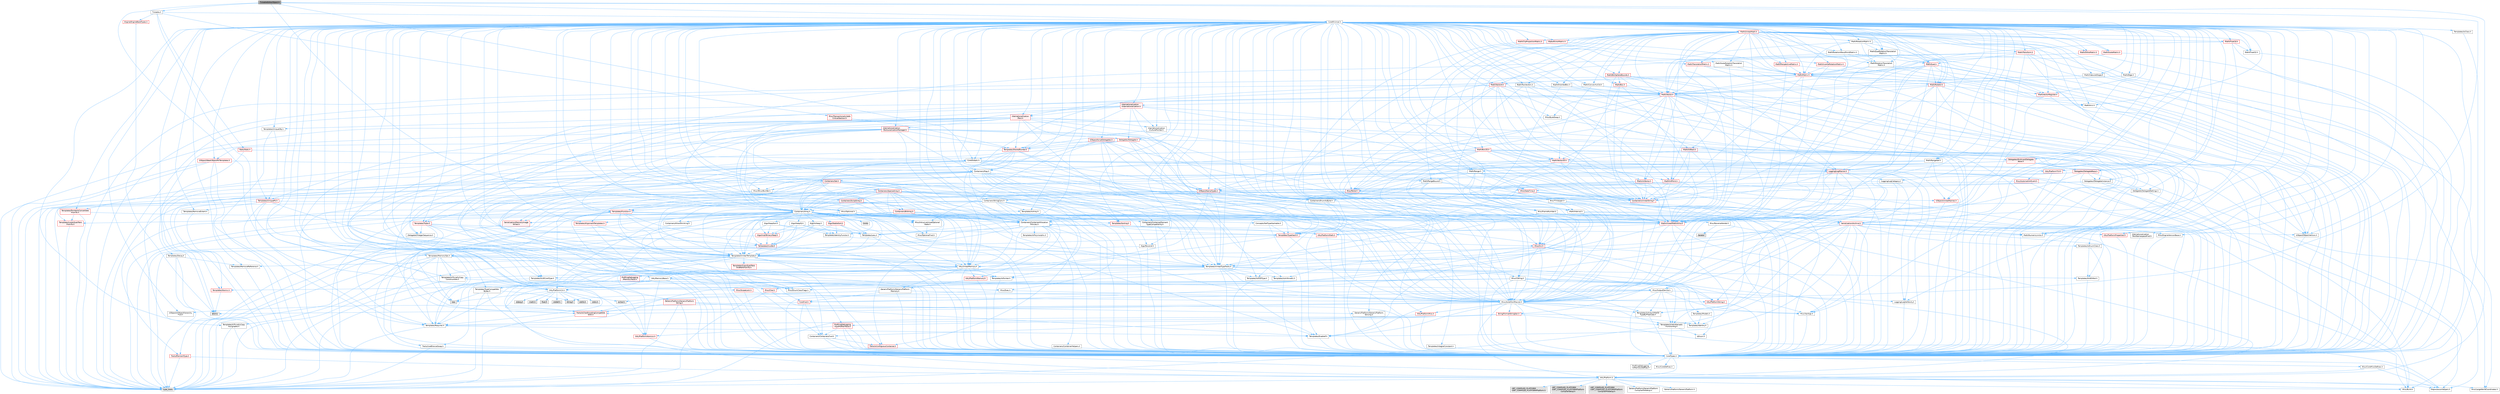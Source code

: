 digraph "TickableEditorObject.h"
{
 // INTERACTIVE_SVG=YES
 // LATEX_PDF_SIZE
  bgcolor="transparent";
  edge [fontname=Helvetica,fontsize=10,labelfontname=Helvetica,labelfontsize=10];
  node [fontname=Helvetica,fontsize=10,shape=box,height=0.2,width=0.4];
  Node1 [id="Node000001",label="TickableEditorObject.h",height=0.2,width=0.4,color="gray40", fillcolor="grey60", style="filled", fontcolor="black",tooltip=" "];
  Node1 -> Node2 [id="edge1_Node000001_Node000002",color="steelblue1",style="solid",tooltip=" "];
  Node2 [id="Node000002",label="Containers/Array.h",height=0.2,width=0.4,color="grey40", fillcolor="white", style="filled",URL="$df/dd0/Array_8h.html",tooltip=" "];
  Node2 -> Node3 [id="edge2_Node000002_Node000003",color="steelblue1",style="solid",tooltip=" "];
  Node3 [id="Node000003",label="CoreTypes.h",height=0.2,width=0.4,color="grey40", fillcolor="white", style="filled",URL="$dc/dec/CoreTypes_8h.html",tooltip=" "];
  Node3 -> Node4 [id="edge3_Node000003_Node000004",color="steelblue1",style="solid",tooltip=" "];
  Node4 [id="Node000004",label="HAL/Platform.h",height=0.2,width=0.4,color="grey40", fillcolor="white", style="filled",URL="$d9/dd0/Platform_8h.html",tooltip=" "];
  Node4 -> Node5 [id="edge4_Node000004_Node000005",color="steelblue1",style="solid",tooltip=" "];
  Node5 [id="Node000005",label="Misc/Build.h",height=0.2,width=0.4,color="grey40", fillcolor="white", style="filled",URL="$d3/dbb/Build_8h.html",tooltip=" "];
  Node4 -> Node6 [id="edge5_Node000004_Node000006",color="steelblue1",style="solid",tooltip=" "];
  Node6 [id="Node000006",label="Misc/LargeWorldCoordinates.h",height=0.2,width=0.4,color="grey40", fillcolor="white", style="filled",URL="$d2/dcb/LargeWorldCoordinates_8h.html",tooltip=" "];
  Node4 -> Node7 [id="edge6_Node000004_Node000007",color="steelblue1",style="solid",tooltip=" "];
  Node7 [id="Node000007",label="type_traits",height=0.2,width=0.4,color="grey60", fillcolor="#E0E0E0", style="filled",tooltip=" "];
  Node4 -> Node8 [id="edge7_Node000004_Node000008",color="steelblue1",style="solid",tooltip=" "];
  Node8 [id="Node000008",label="PreprocessorHelpers.h",height=0.2,width=0.4,color="grey40", fillcolor="white", style="filled",URL="$db/ddb/PreprocessorHelpers_8h.html",tooltip=" "];
  Node4 -> Node9 [id="edge8_Node000004_Node000009",color="steelblue1",style="solid",tooltip=" "];
  Node9 [id="Node000009",label="UBT_COMPILED_PLATFORM\l/UBT_COMPILED_PLATFORMPlatform\lCompilerPreSetup.h",height=0.2,width=0.4,color="grey60", fillcolor="#E0E0E0", style="filled",tooltip=" "];
  Node4 -> Node10 [id="edge9_Node000004_Node000010",color="steelblue1",style="solid",tooltip=" "];
  Node10 [id="Node000010",label="GenericPlatform/GenericPlatform\lCompilerPreSetup.h",height=0.2,width=0.4,color="grey40", fillcolor="white", style="filled",URL="$d9/dc8/GenericPlatformCompilerPreSetup_8h.html",tooltip=" "];
  Node4 -> Node11 [id="edge10_Node000004_Node000011",color="steelblue1",style="solid",tooltip=" "];
  Node11 [id="Node000011",label="GenericPlatform/GenericPlatform.h",height=0.2,width=0.4,color="grey40", fillcolor="white", style="filled",URL="$d6/d84/GenericPlatform_8h.html",tooltip=" "];
  Node4 -> Node12 [id="edge11_Node000004_Node000012",color="steelblue1",style="solid",tooltip=" "];
  Node12 [id="Node000012",label="UBT_COMPILED_PLATFORM\l/UBT_COMPILED_PLATFORMPlatform.h",height=0.2,width=0.4,color="grey60", fillcolor="#E0E0E0", style="filled",tooltip=" "];
  Node4 -> Node13 [id="edge12_Node000004_Node000013",color="steelblue1",style="solid",tooltip=" "];
  Node13 [id="Node000013",label="UBT_COMPILED_PLATFORM\l/UBT_COMPILED_PLATFORMPlatform\lCompilerSetup.h",height=0.2,width=0.4,color="grey60", fillcolor="#E0E0E0", style="filled",tooltip=" "];
  Node3 -> Node14 [id="edge13_Node000003_Node000014",color="steelblue1",style="solid",tooltip=" "];
  Node14 [id="Node000014",label="ProfilingDebugging\l/UMemoryDefines.h",height=0.2,width=0.4,color="grey40", fillcolor="white", style="filled",URL="$d2/da2/UMemoryDefines_8h.html",tooltip=" "];
  Node3 -> Node15 [id="edge14_Node000003_Node000015",color="steelblue1",style="solid",tooltip=" "];
  Node15 [id="Node000015",label="Misc/CoreMiscDefines.h",height=0.2,width=0.4,color="grey40", fillcolor="white", style="filled",URL="$da/d38/CoreMiscDefines_8h.html",tooltip=" "];
  Node15 -> Node4 [id="edge15_Node000015_Node000004",color="steelblue1",style="solid",tooltip=" "];
  Node15 -> Node8 [id="edge16_Node000015_Node000008",color="steelblue1",style="solid",tooltip=" "];
  Node3 -> Node16 [id="edge17_Node000003_Node000016",color="steelblue1",style="solid",tooltip=" "];
  Node16 [id="Node000016",label="Misc/CoreDefines.h",height=0.2,width=0.4,color="grey40", fillcolor="white", style="filled",URL="$d3/dd2/CoreDefines_8h.html",tooltip=" "];
  Node2 -> Node17 [id="edge18_Node000002_Node000017",color="steelblue1",style="solid",tooltip=" "];
  Node17 [id="Node000017",label="Misc/AssertionMacros.h",height=0.2,width=0.4,color="grey40", fillcolor="white", style="filled",URL="$d0/dfa/AssertionMacros_8h.html",tooltip=" "];
  Node17 -> Node3 [id="edge19_Node000017_Node000003",color="steelblue1",style="solid",tooltip=" "];
  Node17 -> Node4 [id="edge20_Node000017_Node000004",color="steelblue1",style="solid",tooltip=" "];
  Node17 -> Node18 [id="edge21_Node000017_Node000018",color="steelblue1",style="solid",tooltip=" "];
  Node18 [id="Node000018",label="HAL/PlatformMisc.h",height=0.2,width=0.4,color="red", fillcolor="#FFF0F0", style="filled",URL="$d0/df5/PlatformMisc_8h.html",tooltip=" "];
  Node18 -> Node3 [id="edge22_Node000018_Node000003",color="steelblue1",style="solid",tooltip=" "];
  Node18 -> Node46 [id="edge23_Node000018_Node000046",color="steelblue1",style="solid",tooltip=" "];
  Node46 [id="Node000046",label="ProfilingDebugging\l/CpuProfilerTrace.h",height=0.2,width=0.4,color="red", fillcolor="#FFF0F0", style="filled",URL="$da/dcb/CpuProfilerTrace_8h.html",tooltip=" "];
  Node46 -> Node3 [id="edge24_Node000046_Node000003",color="steelblue1",style="solid",tooltip=" "];
  Node46 -> Node26 [id="edge25_Node000046_Node000026",color="steelblue1",style="solid",tooltip=" "];
  Node26 [id="Node000026",label="Containers/ContainersFwd.h",height=0.2,width=0.4,color="grey40", fillcolor="white", style="filled",URL="$d4/d0a/ContainersFwd_8h.html",tooltip=" "];
  Node26 -> Node4 [id="edge26_Node000026_Node000004",color="steelblue1",style="solid",tooltip=" "];
  Node26 -> Node3 [id="edge27_Node000026_Node000003",color="steelblue1",style="solid",tooltip=" "];
  Node26 -> Node23 [id="edge28_Node000026_Node000023",color="steelblue1",style="solid",tooltip=" "];
  Node23 [id="Node000023",label="Traits/IsContiguousContainer.h",height=0.2,width=0.4,color="red", fillcolor="#FFF0F0", style="filled",URL="$d5/d3c/IsContiguousContainer_8h.html",tooltip=" "];
  Node23 -> Node3 [id="edge29_Node000023_Node000003",color="steelblue1",style="solid",tooltip=" "];
  Node46 -> Node47 [id="edge30_Node000046_Node000047",color="steelblue1",style="solid",tooltip=" "];
  Node47 [id="Node000047",label="HAL/PlatformAtomics.h",height=0.2,width=0.4,color="red", fillcolor="#FFF0F0", style="filled",URL="$d3/d36/PlatformAtomics_8h.html",tooltip=" "];
  Node47 -> Node3 [id="edge31_Node000047_Node000003",color="steelblue1",style="solid",tooltip=" "];
  Node46 -> Node8 [id="edge32_Node000046_Node000008",color="steelblue1",style="solid",tooltip=" "];
  Node46 -> Node5 [id="edge33_Node000046_Node000005",color="steelblue1",style="solid",tooltip=" "];
  Node17 -> Node8 [id="edge34_Node000017_Node000008",color="steelblue1",style="solid",tooltip=" "];
  Node17 -> Node54 [id="edge35_Node000017_Node000054",color="steelblue1",style="solid",tooltip=" "];
  Node54 [id="Node000054",label="Templates/EnableIf.h",height=0.2,width=0.4,color="grey40", fillcolor="white", style="filled",URL="$d7/d60/EnableIf_8h.html",tooltip=" "];
  Node54 -> Node3 [id="edge36_Node000054_Node000003",color="steelblue1",style="solid",tooltip=" "];
  Node17 -> Node55 [id="edge37_Node000017_Node000055",color="steelblue1",style="solid",tooltip=" "];
  Node55 [id="Node000055",label="Templates/IsArrayOrRefOf\lTypeByPredicate.h",height=0.2,width=0.4,color="grey40", fillcolor="white", style="filled",URL="$d6/da1/IsArrayOrRefOfTypeByPredicate_8h.html",tooltip=" "];
  Node55 -> Node3 [id="edge38_Node000055_Node000003",color="steelblue1",style="solid",tooltip=" "];
  Node17 -> Node56 [id="edge39_Node000017_Node000056",color="steelblue1",style="solid",tooltip=" "];
  Node56 [id="Node000056",label="Templates/IsValidVariadic\lFunctionArg.h",height=0.2,width=0.4,color="grey40", fillcolor="white", style="filled",URL="$d0/dc8/IsValidVariadicFunctionArg_8h.html",tooltip=" "];
  Node56 -> Node3 [id="edge40_Node000056_Node000003",color="steelblue1",style="solid",tooltip=" "];
  Node56 -> Node57 [id="edge41_Node000056_Node000057",color="steelblue1",style="solid",tooltip=" "];
  Node57 [id="Node000057",label="IsEnum.h",height=0.2,width=0.4,color="grey40", fillcolor="white", style="filled",URL="$d4/de5/IsEnum_8h.html",tooltip=" "];
  Node56 -> Node7 [id="edge42_Node000056_Node000007",color="steelblue1",style="solid",tooltip=" "];
  Node17 -> Node58 [id="edge43_Node000017_Node000058",color="steelblue1",style="solid",tooltip=" "];
  Node58 [id="Node000058",label="Traits/IsCharEncodingCompatible\lWith.h",height=0.2,width=0.4,color="red", fillcolor="#FFF0F0", style="filled",URL="$df/dd1/IsCharEncodingCompatibleWith_8h.html",tooltip=" "];
  Node58 -> Node7 [id="edge44_Node000058_Node000007",color="steelblue1",style="solid",tooltip=" "];
  Node17 -> Node60 [id="edge45_Node000017_Node000060",color="steelblue1",style="solid",tooltip=" "];
  Node60 [id="Node000060",label="Misc/VarArgs.h",height=0.2,width=0.4,color="grey40", fillcolor="white", style="filled",URL="$d5/d6f/VarArgs_8h.html",tooltip=" "];
  Node60 -> Node3 [id="edge46_Node000060_Node000003",color="steelblue1",style="solid",tooltip=" "];
  Node17 -> Node61 [id="edge47_Node000017_Node000061",color="steelblue1",style="solid",tooltip=" "];
  Node61 [id="Node000061",label="String/FormatStringSan.h",height=0.2,width=0.4,color="red", fillcolor="#FFF0F0", style="filled",URL="$d3/d8b/FormatStringSan_8h.html",tooltip=" "];
  Node61 -> Node7 [id="edge48_Node000061_Node000007",color="steelblue1",style="solid",tooltip=" "];
  Node61 -> Node3 [id="edge49_Node000061_Node000003",color="steelblue1",style="solid",tooltip=" "];
  Node61 -> Node62 [id="edge50_Node000061_Node000062",color="steelblue1",style="solid",tooltip=" "];
  Node62 [id="Node000062",label="Templates/Requires.h",height=0.2,width=0.4,color="grey40", fillcolor="white", style="filled",URL="$dc/d96/Requires_8h.html",tooltip=" "];
  Node62 -> Node54 [id="edge51_Node000062_Node000054",color="steelblue1",style="solid",tooltip=" "];
  Node62 -> Node7 [id="edge52_Node000062_Node000007",color="steelblue1",style="solid",tooltip=" "];
  Node61 -> Node63 [id="edge53_Node000061_Node000063",color="steelblue1",style="solid",tooltip=" "];
  Node63 [id="Node000063",label="Templates/Identity.h",height=0.2,width=0.4,color="grey40", fillcolor="white", style="filled",URL="$d0/dd5/Identity_8h.html",tooltip=" "];
  Node61 -> Node56 [id="edge54_Node000061_Node000056",color="steelblue1",style="solid",tooltip=" "];
  Node61 -> Node26 [id="edge55_Node000061_Node000026",color="steelblue1",style="solid",tooltip=" "];
  Node17 -> Node67 [id="edge56_Node000017_Node000067",color="steelblue1",style="solid",tooltip=" "];
  Node67 [id="Node000067",label="atomic",height=0.2,width=0.4,color="grey60", fillcolor="#E0E0E0", style="filled",tooltip=" "];
  Node2 -> Node68 [id="edge57_Node000002_Node000068",color="steelblue1",style="solid",tooltip=" "];
  Node68 [id="Node000068",label="Misc/IntrusiveUnsetOptional\lState.h",height=0.2,width=0.4,color="grey40", fillcolor="white", style="filled",URL="$d2/d0a/IntrusiveUnsetOptionalState_8h.html",tooltip=" "];
  Node68 -> Node69 [id="edge58_Node000068_Node000069",color="steelblue1",style="solid",tooltip=" "];
  Node69 [id="Node000069",label="Misc/OptionalFwd.h",height=0.2,width=0.4,color="grey40", fillcolor="white", style="filled",URL="$dc/d50/OptionalFwd_8h.html",tooltip=" "];
  Node2 -> Node70 [id="edge59_Node000002_Node000070",color="steelblue1",style="solid",tooltip=" "];
  Node70 [id="Node000070",label="Misc/ReverseIterate.h",height=0.2,width=0.4,color="grey40", fillcolor="white", style="filled",URL="$db/de3/ReverseIterate_8h.html",tooltip=" "];
  Node70 -> Node4 [id="edge60_Node000070_Node000004",color="steelblue1",style="solid",tooltip=" "];
  Node70 -> Node71 [id="edge61_Node000070_Node000071",color="steelblue1",style="solid",tooltip=" "];
  Node71 [id="Node000071",label="iterator",height=0.2,width=0.4,color="grey60", fillcolor="#E0E0E0", style="filled",tooltip=" "];
  Node2 -> Node72 [id="edge62_Node000002_Node000072",color="steelblue1",style="solid",tooltip=" "];
  Node72 [id="Node000072",label="HAL/UnrealMemory.h",height=0.2,width=0.4,color="grey40", fillcolor="white", style="filled",URL="$d9/d96/UnrealMemory_8h.html",tooltip=" "];
  Node72 -> Node3 [id="edge63_Node000072_Node000003",color="steelblue1",style="solid",tooltip=" "];
  Node72 -> Node73 [id="edge64_Node000072_Node000073",color="steelblue1",style="solid",tooltip=" "];
  Node73 [id="Node000073",label="GenericPlatform/GenericPlatform\lMemory.h",height=0.2,width=0.4,color="grey40", fillcolor="white", style="filled",URL="$dd/d22/GenericPlatformMemory_8h.html",tooltip=" "];
  Node73 -> Node25 [id="edge65_Node000073_Node000025",color="steelblue1",style="solid",tooltip=" "];
  Node25 [id="Node000025",label="CoreFwd.h",height=0.2,width=0.4,color="red", fillcolor="#FFF0F0", style="filled",URL="$d1/d1e/CoreFwd_8h.html",tooltip=" "];
  Node25 -> Node3 [id="edge66_Node000025_Node000003",color="steelblue1",style="solid",tooltip=" "];
  Node25 -> Node26 [id="edge67_Node000025_Node000026",color="steelblue1",style="solid",tooltip=" "];
  Node25 -> Node28 [id="edge68_Node000025_Node000028",color="steelblue1",style="solid",tooltip=" "];
  Node28 [id="Node000028",label="UObject/UObjectHierarchy\lFwd.h",height=0.2,width=0.4,color="grey40", fillcolor="white", style="filled",URL="$d3/d13/UObjectHierarchyFwd_8h.html",tooltip=" "];
  Node73 -> Node3 [id="edge69_Node000073_Node000003",color="steelblue1",style="solid",tooltip=" "];
  Node73 -> Node74 [id="edge70_Node000073_Node000074",color="steelblue1",style="solid",tooltip=" "];
  Node74 [id="Node000074",label="HAL/PlatformString.h",height=0.2,width=0.4,color="red", fillcolor="#FFF0F0", style="filled",URL="$db/db5/PlatformString_8h.html",tooltip=" "];
  Node74 -> Node3 [id="edge71_Node000074_Node000003",color="steelblue1",style="solid",tooltip=" "];
  Node73 -> Node39 [id="edge72_Node000073_Node000039",color="steelblue1",style="solid",tooltip=" "];
  Node39 [id="Node000039",label="string.h",height=0.2,width=0.4,color="grey60", fillcolor="#E0E0E0", style="filled",tooltip=" "];
  Node73 -> Node32 [id="edge73_Node000073_Node000032",color="steelblue1",style="solid",tooltip=" "];
  Node32 [id="Node000032",label="wchar.h",height=0.2,width=0.4,color="grey60", fillcolor="#E0E0E0", style="filled",tooltip=" "];
  Node72 -> Node76 [id="edge74_Node000072_Node000076",color="steelblue1",style="solid",tooltip=" "];
  Node76 [id="Node000076",label="HAL/MemoryBase.h",height=0.2,width=0.4,color="grey40", fillcolor="white", style="filled",URL="$d6/d9f/MemoryBase_8h.html",tooltip=" "];
  Node76 -> Node3 [id="edge75_Node000076_Node000003",color="steelblue1",style="solid",tooltip=" "];
  Node76 -> Node47 [id="edge76_Node000076_Node000047",color="steelblue1",style="solid",tooltip=" "];
  Node76 -> Node30 [id="edge77_Node000076_Node000030",color="steelblue1",style="solid",tooltip=" "];
  Node30 [id="Node000030",label="HAL/PlatformCrt.h",height=0.2,width=0.4,color="grey40", fillcolor="white", style="filled",URL="$d8/d75/PlatformCrt_8h.html",tooltip=" "];
  Node30 -> Node31 [id="edge78_Node000030_Node000031",color="steelblue1",style="solid",tooltip=" "];
  Node31 [id="Node000031",label="new",height=0.2,width=0.4,color="grey60", fillcolor="#E0E0E0", style="filled",tooltip=" "];
  Node30 -> Node32 [id="edge79_Node000030_Node000032",color="steelblue1",style="solid",tooltip=" "];
  Node30 -> Node33 [id="edge80_Node000030_Node000033",color="steelblue1",style="solid",tooltip=" "];
  Node33 [id="Node000033",label="stddef.h",height=0.2,width=0.4,color="grey60", fillcolor="#E0E0E0", style="filled",tooltip=" "];
  Node30 -> Node34 [id="edge81_Node000030_Node000034",color="steelblue1",style="solid",tooltip=" "];
  Node34 [id="Node000034",label="stdlib.h",height=0.2,width=0.4,color="grey60", fillcolor="#E0E0E0", style="filled",tooltip=" "];
  Node30 -> Node35 [id="edge82_Node000030_Node000035",color="steelblue1",style="solid",tooltip=" "];
  Node35 [id="Node000035",label="stdio.h",height=0.2,width=0.4,color="grey60", fillcolor="#E0E0E0", style="filled",tooltip=" "];
  Node30 -> Node36 [id="edge83_Node000030_Node000036",color="steelblue1",style="solid",tooltip=" "];
  Node36 [id="Node000036",label="stdarg.h",height=0.2,width=0.4,color="grey60", fillcolor="#E0E0E0", style="filled",tooltip=" "];
  Node30 -> Node37 [id="edge84_Node000030_Node000037",color="steelblue1",style="solid",tooltip=" "];
  Node37 [id="Node000037",label="math.h",height=0.2,width=0.4,color="grey60", fillcolor="#E0E0E0", style="filled",tooltip=" "];
  Node30 -> Node38 [id="edge85_Node000030_Node000038",color="steelblue1",style="solid",tooltip=" "];
  Node38 [id="Node000038",label="float.h",height=0.2,width=0.4,color="grey60", fillcolor="#E0E0E0", style="filled",tooltip=" "];
  Node30 -> Node39 [id="edge86_Node000030_Node000039",color="steelblue1",style="solid",tooltip=" "];
  Node76 -> Node77 [id="edge87_Node000076_Node000077",color="steelblue1",style="solid",tooltip=" "];
  Node77 [id="Node000077",label="Misc/Exec.h",height=0.2,width=0.4,color="grey40", fillcolor="white", style="filled",URL="$de/ddb/Exec_8h.html",tooltip=" "];
  Node77 -> Node3 [id="edge88_Node000077_Node000003",color="steelblue1",style="solid",tooltip=" "];
  Node77 -> Node17 [id="edge89_Node000077_Node000017",color="steelblue1",style="solid",tooltip=" "];
  Node76 -> Node78 [id="edge90_Node000076_Node000078",color="steelblue1",style="solid",tooltip=" "];
  Node78 [id="Node000078",label="Misc/OutputDevice.h",height=0.2,width=0.4,color="grey40", fillcolor="white", style="filled",URL="$d7/d32/OutputDevice_8h.html",tooltip=" "];
  Node78 -> Node25 [id="edge91_Node000078_Node000025",color="steelblue1",style="solid",tooltip=" "];
  Node78 -> Node3 [id="edge92_Node000078_Node000003",color="steelblue1",style="solid",tooltip=" "];
  Node78 -> Node79 [id="edge93_Node000078_Node000079",color="steelblue1",style="solid",tooltip=" "];
  Node79 [id="Node000079",label="Logging/LogVerbosity.h",height=0.2,width=0.4,color="grey40", fillcolor="white", style="filled",URL="$d2/d8f/LogVerbosity_8h.html",tooltip=" "];
  Node79 -> Node3 [id="edge94_Node000079_Node000003",color="steelblue1",style="solid",tooltip=" "];
  Node78 -> Node60 [id="edge95_Node000078_Node000060",color="steelblue1",style="solid",tooltip=" "];
  Node78 -> Node55 [id="edge96_Node000078_Node000055",color="steelblue1",style="solid",tooltip=" "];
  Node78 -> Node56 [id="edge97_Node000078_Node000056",color="steelblue1",style="solid",tooltip=" "];
  Node78 -> Node58 [id="edge98_Node000078_Node000058",color="steelblue1",style="solid",tooltip=" "];
  Node76 -> Node80 [id="edge99_Node000076_Node000080",color="steelblue1",style="solid",tooltip=" "];
  Node80 [id="Node000080",label="Templates/Atomic.h",height=0.2,width=0.4,color="red", fillcolor="#FFF0F0", style="filled",URL="$d3/d91/Atomic_8h.html",tooltip=" "];
  Node80 -> Node67 [id="edge100_Node000080_Node000067",color="steelblue1",style="solid",tooltip=" "];
  Node72 -> Node89 [id="edge101_Node000072_Node000089",color="steelblue1",style="solid",tooltip=" "];
  Node89 [id="Node000089",label="HAL/PlatformMemory.h",height=0.2,width=0.4,color="red", fillcolor="#FFF0F0", style="filled",URL="$de/d68/PlatformMemory_8h.html",tooltip=" "];
  Node89 -> Node3 [id="edge102_Node000089_Node000003",color="steelblue1",style="solid",tooltip=" "];
  Node89 -> Node73 [id="edge103_Node000089_Node000073",color="steelblue1",style="solid",tooltip=" "];
  Node72 -> Node91 [id="edge104_Node000072_Node000091",color="steelblue1",style="solid",tooltip=" "];
  Node91 [id="Node000091",label="ProfilingDebugging\l/MemoryTrace.h",height=0.2,width=0.4,color="red", fillcolor="#FFF0F0", style="filled",URL="$da/dd7/MemoryTrace_8h.html",tooltip=" "];
  Node91 -> Node4 [id="edge105_Node000091_Node000004",color="steelblue1",style="solid",tooltip=" "];
  Node91 -> Node42 [id="edge106_Node000091_Node000042",color="steelblue1",style="solid",tooltip=" "];
  Node42 [id="Node000042",label="Misc/EnumClassFlags.h",height=0.2,width=0.4,color="grey40", fillcolor="white", style="filled",URL="$d8/de7/EnumClassFlags_8h.html",tooltip=" "];
  Node72 -> Node92 [id="edge107_Node000072_Node000092",color="steelblue1",style="solid",tooltip=" "];
  Node92 [id="Node000092",label="Templates/IsPointer.h",height=0.2,width=0.4,color="grey40", fillcolor="white", style="filled",URL="$d7/d05/IsPointer_8h.html",tooltip=" "];
  Node92 -> Node3 [id="edge108_Node000092_Node000003",color="steelblue1",style="solid",tooltip=" "];
  Node2 -> Node93 [id="edge109_Node000002_Node000093",color="steelblue1",style="solid",tooltip=" "];
  Node93 [id="Node000093",label="Templates/UnrealTypeTraits.h",height=0.2,width=0.4,color="grey40", fillcolor="white", style="filled",URL="$d2/d2d/UnrealTypeTraits_8h.html",tooltip=" "];
  Node93 -> Node3 [id="edge110_Node000093_Node000003",color="steelblue1",style="solid",tooltip=" "];
  Node93 -> Node92 [id="edge111_Node000093_Node000092",color="steelblue1",style="solid",tooltip=" "];
  Node93 -> Node17 [id="edge112_Node000093_Node000017",color="steelblue1",style="solid",tooltip=" "];
  Node93 -> Node85 [id="edge113_Node000093_Node000085",color="steelblue1",style="solid",tooltip=" "];
  Node85 [id="Node000085",label="Templates/AndOrNot.h",height=0.2,width=0.4,color="grey40", fillcolor="white", style="filled",URL="$db/d0a/AndOrNot_8h.html",tooltip=" "];
  Node85 -> Node3 [id="edge114_Node000085_Node000003",color="steelblue1",style="solid",tooltip=" "];
  Node93 -> Node54 [id="edge115_Node000093_Node000054",color="steelblue1",style="solid",tooltip=" "];
  Node93 -> Node94 [id="edge116_Node000093_Node000094",color="steelblue1",style="solid",tooltip=" "];
  Node94 [id="Node000094",label="Templates/IsArithmetic.h",height=0.2,width=0.4,color="grey40", fillcolor="white", style="filled",URL="$d2/d5d/IsArithmetic_8h.html",tooltip=" "];
  Node94 -> Node3 [id="edge117_Node000094_Node000003",color="steelblue1",style="solid",tooltip=" "];
  Node93 -> Node57 [id="edge118_Node000093_Node000057",color="steelblue1",style="solid",tooltip=" "];
  Node93 -> Node95 [id="edge119_Node000093_Node000095",color="steelblue1",style="solid",tooltip=" "];
  Node95 [id="Node000095",label="Templates/Models.h",height=0.2,width=0.4,color="grey40", fillcolor="white", style="filled",URL="$d3/d0c/Models_8h.html",tooltip=" "];
  Node95 -> Node63 [id="edge120_Node000095_Node000063",color="steelblue1",style="solid",tooltip=" "];
  Node93 -> Node96 [id="edge121_Node000093_Node000096",color="steelblue1",style="solid",tooltip=" "];
  Node96 [id="Node000096",label="Templates/IsPODType.h",height=0.2,width=0.4,color="grey40", fillcolor="white", style="filled",URL="$d7/db1/IsPODType_8h.html",tooltip=" "];
  Node96 -> Node3 [id="edge122_Node000096_Node000003",color="steelblue1",style="solid",tooltip=" "];
  Node93 -> Node97 [id="edge123_Node000093_Node000097",color="steelblue1",style="solid",tooltip=" "];
  Node97 [id="Node000097",label="Templates/IsUECoreType.h",height=0.2,width=0.4,color="grey40", fillcolor="white", style="filled",URL="$d1/db8/IsUECoreType_8h.html",tooltip=" "];
  Node97 -> Node3 [id="edge124_Node000097_Node000003",color="steelblue1",style="solid",tooltip=" "];
  Node97 -> Node7 [id="edge125_Node000097_Node000007",color="steelblue1",style="solid",tooltip=" "];
  Node93 -> Node86 [id="edge126_Node000093_Node000086",color="steelblue1",style="solid",tooltip=" "];
  Node86 [id="Node000086",label="Templates/IsTriviallyCopy\lConstructible.h",height=0.2,width=0.4,color="grey40", fillcolor="white", style="filled",URL="$d3/d78/IsTriviallyCopyConstructible_8h.html",tooltip=" "];
  Node86 -> Node3 [id="edge127_Node000086_Node000003",color="steelblue1",style="solid",tooltip=" "];
  Node86 -> Node7 [id="edge128_Node000086_Node000007",color="steelblue1",style="solid",tooltip=" "];
  Node2 -> Node98 [id="edge129_Node000002_Node000098",color="steelblue1",style="solid",tooltip=" "];
  Node98 [id="Node000098",label="Templates/UnrealTemplate.h",height=0.2,width=0.4,color="grey40", fillcolor="white", style="filled",URL="$d4/d24/UnrealTemplate_8h.html",tooltip=" "];
  Node98 -> Node3 [id="edge130_Node000098_Node000003",color="steelblue1",style="solid",tooltip=" "];
  Node98 -> Node92 [id="edge131_Node000098_Node000092",color="steelblue1",style="solid",tooltip=" "];
  Node98 -> Node72 [id="edge132_Node000098_Node000072",color="steelblue1",style="solid",tooltip=" "];
  Node98 -> Node99 [id="edge133_Node000098_Node000099",color="steelblue1",style="solid",tooltip=" "];
  Node99 [id="Node000099",label="Templates/CopyQualifiers\lAndRefsFromTo.h",height=0.2,width=0.4,color="red", fillcolor="#FFF0F0", style="filled",URL="$d3/db3/CopyQualifiersAndRefsFromTo_8h.html",tooltip=" "];
  Node98 -> Node93 [id="edge134_Node000098_Node000093",color="steelblue1",style="solid",tooltip=" "];
  Node98 -> Node101 [id="edge135_Node000098_Node000101",color="steelblue1",style="solid",tooltip=" "];
  Node101 [id="Node000101",label="Templates/RemoveReference.h",height=0.2,width=0.4,color="grey40", fillcolor="white", style="filled",URL="$da/dbe/RemoveReference_8h.html",tooltip=" "];
  Node101 -> Node3 [id="edge136_Node000101_Node000003",color="steelblue1",style="solid",tooltip=" "];
  Node98 -> Node62 [id="edge137_Node000098_Node000062",color="steelblue1",style="solid",tooltip=" "];
  Node98 -> Node102 [id="edge138_Node000098_Node000102",color="steelblue1",style="solid",tooltip=" "];
  Node102 [id="Node000102",label="Templates/TypeCompatible\lBytes.h",height=0.2,width=0.4,color="grey40", fillcolor="white", style="filled",URL="$df/d0a/TypeCompatibleBytes_8h.html",tooltip=" "];
  Node102 -> Node3 [id="edge139_Node000102_Node000003",color="steelblue1",style="solid",tooltip=" "];
  Node102 -> Node39 [id="edge140_Node000102_Node000039",color="steelblue1",style="solid",tooltip=" "];
  Node102 -> Node31 [id="edge141_Node000102_Node000031",color="steelblue1",style="solid",tooltip=" "];
  Node102 -> Node7 [id="edge142_Node000102_Node000007",color="steelblue1",style="solid",tooltip=" "];
  Node98 -> Node63 [id="edge143_Node000098_Node000063",color="steelblue1",style="solid",tooltip=" "];
  Node98 -> Node23 [id="edge144_Node000098_Node000023",color="steelblue1",style="solid",tooltip=" "];
  Node98 -> Node103 [id="edge145_Node000098_Node000103",color="steelblue1",style="solid",tooltip=" "];
  Node103 [id="Node000103",label="Traits/UseBitwiseSwap.h",height=0.2,width=0.4,color="grey40", fillcolor="white", style="filled",URL="$db/df3/UseBitwiseSwap_8h.html",tooltip=" "];
  Node103 -> Node3 [id="edge146_Node000103_Node000003",color="steelblue1",style="solid",tooltip=" "];
  Node103 -> Node7 [id="edge147_Node000103_Node000007",color="steelblue1",style="solid",tooltip=" "];
  Node98 -> Node7 [id="edge148_Node000098_Node000007",color="steelblue1",style="solid",tooltip=" "];
  Node2 -> Node104 [id="edge149_Node000002_Node000104",color="steelblue1",style="solid",tooltip=" "];
  Node104 [id="Node000104",label="Containers/AllowShrinking.h",height=0.2,width=0.4,color="grey40", fillcolor="white", style="filled",URL="$d7/d1a/AllowShrinking_8h.html",tooltip=" "];
  Node104 -> Node3 [id="edge150_Node000104_Node000003",color="steelblue1",style="solid",tooltip=" "];
  Node2 -> Node105 [id="edge151_Node000002_Node000105",color="steelblue1",style="solid",tooltip=" "];
  Node105 [id="Node000105",label="Containers/ContainerAllocation\lPolicies.h",height=0.2,width=0.4,color="grey40", fillcolor="white", style="filled",URL="$d7/dff/ContainerAllocationPolicies_8h.html",tooltip=" "];
  Node105 -> Node3 [id="edge152_Node000105_Node000003",color="steelblue1",style="solid",tooltip=" "];
  Node105 -> Node106 [id="edge153_Node000105_Node000106",color="steelblue1",style="solid",tooltip=" "];
  Node106 [id="Node000106",label="Containers/ContainerHelpers.h",height=0.2,width=0.4,color="grey40", fillcolor="white", style="filled",URL="$d7/d33/ContainerHelpers_8h.html",tooltip=" "];
  Node106 -> Node3 [id="edge154_Node000106_Node000003",color="steelblue1",style="solid",tooltip=" "];
  Node105 -> Node105 [id="edge155_Node000105_Node000105",color="steelblue1",style="solid",tooltip=" "];
  Node105 -> Node107 [id="edge156_Node000105_Node000107",color="steelblue1",style="solid",tooltip=" "];
  Node107 [id="Node000107",label="HAL/PlatformMath.h",height=0.2,width=0.4,color="red", fillcolor="#FFF0F0", style="filled",URL="$dc/d53/PlatformMath_8h.html",tooltip=" "];
  Node107 -> Node3 [id="edge157_Node000107_Node000003",color="steelblue1",style="solid",tooltip=" "];
  Node105 -> Node72 [id="edge158_Node000105_Node000072",color="steelblue1",style="solid",tooltip=" "];
  Node105 -> Node40 [id="edge159_Node000105_Node000040",color="steelblue1",style="solid",tooltip=" "];
  Node40 [id="Node000040",label="Math/NumericLimits.h",height=0.2,width=0.4,color="grey40", fillcolor="white", style="filled",URL="$df/d1b/NumericLimits_8h.html",tooltip=" "];
  Node40 -> Node3 [id="edge160_Node000040_Node000003",color="steelblue1",style="solid",tooltip=" "];
  Node105 -> Node17 [id="edge161_Node000105_Node000017",color="steelblue1",style="solid",tooltip=" "];
  Node105 -> Node115 [id="edge162_Node000105_Node000115",color="steelblue1",style="solid",tooltip=" "];
  Node115 [id="Node000115",label="Templates/IsPolymorphic.h",height=0.2,width=0.4,color="grey40", fillcolor="white", style="filled",URL="$dc/d20/IsPolymorphic_8h.html",tooltip=" "];
  Node105 -> Node116 [id="edge163_Node000105_Node000116",color="steelblue1",style="solid",tooltip=" "];
  Node116 [id="Node000116",label="Templates/MemoryOps.h",height=0.2,width=0.4,color="grey40", fillcolor="white", style="filled",URL="$db/dea/MemoryOps_8h.html",tooltip=" "];
  Node116 -> Node3 [id="edge164_Node000116_Node000003",color="steelblue1",style="solid",tooltip=" "];
  Node116 -> Node72 [id="edge165_Node000116_Node000072",color="steelblue1",style="solid",tooltip=" "];
  Node116 -> Node87 [id="edge166_Node000116_Node000087",color="steelblue1",style="solid",tooltip=" "];
  Node87 [id="Node000087",label="Templates/IsTriviallyCopy\lAssignable.h",height=0.2,width=0.4,color="grey40", fillcolor="white", style="filled",URL="$d2/df2/IsTriviallyCopyAssignable_8h.html",tooltip=" "];
  Node87 -> Node3 [id="edge167_Node000087_Node000003",color="steelblue1",style="solid",tooltip=" "];
  Node87 -> Node7 [id="edge168_Node000087_Node000007",color="steelblue1",style="solid",tooltip=" "];
  Node116 -> Node86 [id="edge169_Node000116_Node000086",color="steelblue1",style="solid",tooltip=" "];
  Node116 -> Node62 [id="edge170_Node000116_Node000062",color="steelblue1",style="solid",tooltip=" "];
  Node116 -> Node93 [id="edge171_Node000116_Node000093",color="steelblue1",style="solid",tooltip=" "];
  Node116 -> Node103 [id="edge172_Node000116_Node000103",color="steelblue1",style="solid",tooltip=" "];
  Node116 -> Node31 [id="edge173_Node000116_Node000031",color="steelblue1",style="solid",tooltip=" "];
  Node116 -> Node7 [id="edge174_Node000116_Node000007",color="steelblue1",style="solid",tooltip=" "];
  Node105 -> Node102 [id="edge175_Node000105_Node000102",color="steelblue1",style="solid",tooltip=" "];
  Node105 -> Node7 [id="edge176_Node000105_Node000007",color="steelblue1",style="solid",tooltip=" "];
  Node2 -> Node117 [id="edge177_Node000002_Node000117",color="steelblue1",style="solid",tooltip=" "];
  Node117 [id="Node000117",label="Containers/ContainerElement\lTypeCompatibility.h",height=0.2,width=0.4,color="grey40", fillcolor="white", style="filled",URL="$df/ddf/ContainerElementTypeCompatibility_8h.html",tooltip=" "];
  Node117 -> Node3 [id="edge178_Node000117_Node000003",color="steelblue1",style="solid",tooltip=" "];
  Node117 -> Node93 [id="edge179_Node000117_Node000093",color="steelblue1",style="solid",tooltip=" "];
  Node2 -> Node118 [id="edge180_Node000002_Node000118",color="steelblue1",style="solid",tooltip=" "];
  Node118 [id="Node000118",label="Serialization/Archive.h",height=0.2,width=0.4,color="red", fillcolor="#FFF0F0", style="filled",URL="$d7/d3b/Archive_8h.html",tooltip=" "];
  Node118 -> Node25 [id="edge181_Node000118_Node000025",color="steelblue1",style="solid",tooltip=" "];
  Node118 -> Node3 [id="edge182_Node000118_Node000003",color="steelblue1",style="solid",tooltip=" "];
  Node118 -> Node119 [id="edge183_Node000118_Node000119",color="steelblue1",style="solid",tooltip=" "];
  Node119 [id="Node000119",label="HAL/PlatformProperties.h",height=0.2,width=0.4,color="red", fillcolor="#FFF0F0", style="filled",URL="$d9/db0/PlatformProperties_8h.html",tooltip=" "];
  Node119 -> Node3 [id="edge184_Node000119_Node000003",color="steelblue1",style="solid",tooltip=" "];
  Node118 -> Node122 [id="edge185_Node000118_Node000122",color="steelblue1",style="solid",tooltip=" "];
  Node122 [id="Node000122",label="Internationalization\l/TextNamespaceFwd.h",height=0.2,width=0.4,color="grey40", fillcolor="white", style="filled",URL="$d8/d97/TextNamespaceFwd_8h.html",tooltip=" "];
  Node122 -> Node3 [id="edge186_Node000122_Node000003",color="steelblue1",style="solid",tooltip=" "];
  Node118 -> Node17 [id="edge187_Node000118_Node000017",color="steelblue1",style="solid",tooltip=" "];
  Node118 -> Node5 [id="edge188_Node000118_Node000005",color="steelblue1",style="solid",tooltip=" "];
  Node118 -> Node123 [id="edge189_Node000118_Node000123",color="steelblue1",style="solid",tooltip=" "];
  Node123 [id="Node000123",label="Misc/EngineVersionBase.h",height=0.2,width=0.4,color="grey40", fillcolor="white", style="filled",URL="$d5/d2b/EngineVersionBase_8h.html",tooltip=" "];
  Node123 -> Node3 [id="edge190_Node000123_Node000003",color="steelblue1",style="solid",tooltip=" "];
  Node118 -> Node60 [id="edge191_Node000118_Node000060",color="steelblue1",style="solid",tooltip=" "];
  Node118 -> Node54 [id="edge192_Node000118_Node000054",color="steelblue1",style="solid",tooltip=" "];
  Node118 -> Node55 [id="edge193_Node000118_Node000055",color="steelblue1",style="solid",tooltip=" "];
  Node118 -> Node126 [id="edge194_Node000118_Node000126",color="steelblue1",style="solid",tooltip=" "];
  Node126 [id="Node000126",label="Templates/IsEnumClass.h",height=0.2,width=0.4,color="grey40", fillcolor="white", style="filled",URL="$d7/d15/IsEnumClass_8h.html",tooltip=" "];
  Node126 -> Node3 [id="edge195_Node000126_Node000003",color="steelblue1",style="solid",tooltip=" "];
  Node126 -> Node85 [id="edge196_Node000126_Node000085",color="steelblue1",style="solid",tooltip=" "];
  Node118 -> Node56 [id="edge197_Node000118_Node000056",color="steelblue1",style="solid",tooltip=" "];
  Node118 -> Node98 [id="edge198_Node000118_Node000098",color="steelblue1",style="solid",tooltip=" "];
  Node118 -> Node58 [id="edge199_Node000118_Node000058",color="steelblue1",style="solid",tooltip=" "];
  Node118 -> Node127 [id="edge200_Node000118_Node000127",color="steelblue1",style="solid",tooltip=" "];
  Node127 [id="Node000127",label="UObject/ObjectVersion.h",height=0.2,width=0.4,color="grey40", fillcolor="white", style="filled",URL="$da/d63/ObjectVersion_8h.html",tooltip=" "];
  Node127 -> Node3 [id="edge201_Node000127_Node000003",color="steelblue1",style="solid",tooltip=" "];
  Node2 -> Node128 [id="edge202_Node000002_Node000128",color="steelblue1",style="solid",tooltip=" "];
  Node128 [id="Node000128",label="Serialization/MemoryImage\lWriter.h",height=0.2,width=0.4,color="red", fillcolor="#FFF0F0", style="filled",URL="$d0/d08/MemoryImageWriter_8h.html",tooltip=" "];
  Node128 -> Node3 [id="edge203_Node000128_Node000003",color="steelblue1",style="solid",tooltip=" "];
  Node2 -> Node142 [id="edge204_Node000002_Node000142",color="steelblue1",style="solid",tooltip=" "];
  Node142 [id="Node000142",label="Algo/Heapify.h",height=0.2,width=0.4,color="grey40", fillcolor="white", style="filled",URL="$d0/d2a/Heapify_8h.html",tooltip=" "];
  Node142 -> Node143 [id="edge205_Node000142_Node000143",color="steelblue1",style="solid",tooltip=" "];
  Node143 [id="Node000143",label="Algo/Impl/BinaryHeap.h",height=0.2,width=0.4,color="red", fillcolor="#FFF0F0", style="filled",URL="$d7/da3/Algo_2Impl_2BinaryHeap_8h.html",tooltip=" "];
  Node143 -> Node144 [id="edge206_Node000143_Node000144",color="steelblue1",style="solid",tooltip=" "];
  Node144 [id="Node000144",label="Templates/Invoke.h",height=0.2,width=0.4,color="red", fillcolor="#FFF0F0", style="filled",URL="$d7/deb/Invoke_8h.html",tooltip=" "];
  Node144 -> Node3 [id="edge207_Node000144_Node000003",color="steelblue1",style="solid",tooltip=" "];
  Node144 -> Node98 [id="edge208_Node000144_Node000098",color="steelblue1",style="solid",tooltip=" "];
  Node144 -> Node7 [id="edge209_Node000144_Node000007",color="steelblue1",style="solid",tooltip=" "];
  Node143 -> Node7 [id="edge210_Node000143_Node000007",color="steelblue1",style="solid",tooltip=" "];
  Node142 -> Node148 [id="edge211_Node000142_Node000148",color="steelblue1",style="solid",tooltip=" "];
  Node148 [id="Node000148",label="Templates/IdentityFunctor.h",height=0.2,width=0.4,color="grey40", fillcolor="white", style="filled",URL="$d7/d2e/IdentityFunctor_8h.html",tooltip=" "];
  Node148 -> Node4 [id="edge212_Node000148_Node000004",color="steelblue1",style="solid",tooltip=" "];
  Node142 -> Node144 [id="edge213_Node000142_Node000144",color="steelblue1",style="solid",tooltip=" "];
  Node142 -> Node149 [id="edge214_Node000142_Node000149",color="steelblue1",style="solid",tooltip=" "];
  Node149 [id="Node000149",label="Templates/Less.h",height=0.2,width=0.4,color="grey40", fillcolor="white", style="filled",URL="$de/dc8/Less_8h.html",tooltip=" "];
  Node149 -> Node3 [id="edge215_Node000149_Node000003",color="steelblue1",style="solid",tooltip=" "];
  Node149 -> Node98 [id="edge216_Node000149_Node000098",color="steelblue1",style="solid",tooltip=" "];
  Node142 -> Node98 [id="edge217_Node000142_Node000098",color="steelblue1",style="solid",tooltip=" "];
  Node2 -> Node150 [id="edge218_Node000002_Node000150",color="steelblue1",style="solid",tooltip=" "];
  Node150 [id="Node000150",label="Algo/HeapSort.h",height=0.2,width=0.4,color="grey40", fillcolor="white", style="filled",URL="$d3/d92/HeapSort_8h.html",tooltip=" "];
  Node150 -> Node143 [id="edge219_Node000150_Node000143",color="steelblue1",style="solid",tooltip=" "];
  Node150 -> Node148 [id="edge220_Node000150_Node000148",color="steelblue1",style="solid",tooltip=" "];
  Node150 -> Node149 [id="edge221_Node000150_Node000149",color="steelblue1",style="solid",tooltip=" "];
  Node150 -> Node98 [id="edge222_Node000150_Node000098",color="steelblue1",style="solid",tooltip=" "];
  Node2 -> Node151 [id="edge223_Node000002_Node000151",color="steelblue1",style="solid",tooltip=" "];
  Node151 [id="Node000151",label="Algo/IsHeap.h",height=0.2,width=0.4,color="grey40", fillcolor="white", style="filled",URL="$de/d32/IsHeap_8h.html",tooltip=" "];
  Node151 -> Node143 [id="edge224_Node000151_Node000143",color="steelblue1",style="solid",tooltip=" "];
  Node151 -> Node148 [id="edge225_Node000151_Node000148",color="steelblue1",style="solid",tooltip=" "];
  Node151 -> Node144 [id="edge226_Node000151_Node000144",color="steelblue1",style="solid",tooltip=" "];
  Node151 -> Node149 [id="edge227_Node000151_Node000149",color="steelblue1",style="solid",tooltip=" "];
  Node151 -> Node98 [id="edge228_Node000151_Node000098",color="steelblue1",style="solid",tooltip=" "];
  Node2 -> Node143 [id="edge229_Node000002_Node000143",color="steelblue1",style="solid",tooltip=" "];
  Node2 -> Node152 [id="edge230_Node000002_Node000152",color="steelblue1",style="solid",tooltip=" "];
  Node152 [id="Node000152",label="Algo/StableSort.h",height=0.2,width=0.4,color="red", fillcolor="#FFF0F0", style="filled",URL="$d7/d3c/StableSort_8h.html",tooltip=" "];
  Node152 -> Node148 [id="edge231_Node000152_Node000148",color="steelblue1",style="solid",tooltip=" "];
  Node152 -> Node144 [id="edge232_Node000152_Node000144",color="steelblue1",style="solid",tooltip=" "];
  Node152 -> Node149 [id="edge233_Node000152_Node000149",color="steelblue1",style="solid",tooltip=" "];
  Node152 -> Node98 [id="edge234_Node000152_Node000098",color="steelblue1",style="solid",tooltip=" "];
  Node2 -> Node155 [id="edge235_Node000002_Node000155",color="steelblue1",style="solid",tooltip=" "];
  Node155 [id="Node000155",label="Concepts/GetTypeHashable.h",height=0.2,width=0.4,color="grey40", fillcolor="white", style="filled",URL="$d3/da2/GetTypeHashable_8h.html",tooltip=" "];
  Node155 -> Node3 [id="edge236_Node000155_Node000003",color="steelblue1",style="solid",tooltip=" "];
  Node155 -> Node133 [id="edge237_Node000155_Node000133",color="steelblue1",style="solid",tooltip=" "];
  Node133 [id="Node000133",label="Templates/TypeHash.h",height=0.2,width=0.4,color="red", fillcolor="#FFF0F0", style="filled",URL="$d1/d62/TypeHash_8h.html",tooltip=" "];
  Node133 -> Node3 [id="edge238_Node000133_Node000003",color="steelblue1",style="solid",tooltip=" "];
  Node133 -> Node62 [id="edge239_Node000133_Node000062",color="steelblue1",style="solid",tooltip=" "];
  Node133 -> Node134 [id="edge240_Node000133_Node000134",color="steelblue1",style="solid",tooltip=" "];
  Node134 [id="Node000134",label="Misc/Crc.h",height=0.2,width=0.4,color="red", fillcolor="#FFF0F0", style="filled",URL="$d4/dd2/Crc_8h.html",tooltip=" "];
  Node134 -> Node3 [id="edge241_Node000134_Node000003",color="steelblue1",style="solid",tooltip=" "];
  Node134 -> Node74 [id="edge242_Node000134_Node000074",color="steelblue1",style="solid",tooltip=" "];
  Node134 -> Node17 [id="edge243_Node000134_Node000017",color="steelblue1",style="solid",tooltip=" "];
  Node134 -> Node135 [id="edge244_Node000134_Node000135",color="steelblue1",style="solid",tooltip=" "];
  Node135 [id="Node000135",label="Misc/CString.h",height=0.2,width=0.4,color="grey40", fillcolor="white", style="filled",URL="$d2/d49/CString_8h.html",tooltip=" "];
  Node135 -> Node3 [id="edge245_Node000135_Node000003",color="steelblue1",style="solid",tooltip=" "];
  Node135 -> Node30 [id="edge246_Node000135_Node000030",color="steelblue1",style="solid",tooltip=" "];
  Node135 -> Node74 [id="edge247_Node000135_Node000074",color="steelblue1",style="solid",tooltip=" "];
  Node135 -> Node17 [id="edge248_Node000135_Node000017",color="steelblue1",style="solid",tooltip=" "];
  Node135 -> Node136 [id="edge249_Node000135_Node000136",color="steelblue1",style="solid",tooltip=" "];
  Node136 [id="Node000136",label="Misc/Char.h",height=0.2,width=0.4,color="red", fillcolor="#FFF0F0", style="filled",URL="$d0/d58/Char_8h.html",tooltip=" "];
  Node136 -> Node3 [id="edge250_Node000136_Node000003",color="steelblue1",style="solid",tooltip=" "];
  Node136 -> Node7 [id="edge251_Node000136_Node000007",color="steelblue1",style="solid",tooltip=" "];
  Node135 -> Node60 [id="edge252_Node000135_Node000060",color="steelblue1",style="solid",tooltip=" "];
  Node135 -> Node55 [id="edge253_Node000135_Node000055",color="steelblue1",style="solid",tooltip=" "];
  Node135 -> Node56 [id="edge254_Node000135_Node000056",color="steelblue1",style="solid",tooltip=" "];
  Node135 -> Node58 [id="edge255_Node000135_Node000058",color="steelblue1",style="solid",tooltip=" "];
  Node134 -> Node136 [id="edge256_Node000134_Node000136",color="steelblue1",style="solid",tooltip=" "];
  Node134 -> Node93 [id="edge257_Node000134_Node000093",color="steelblue1",style="solid",tooltip=" "];
  Node133 -> Node7 [id="edge258_Node000133_Node000007",color="steelblue1",style="solid",tooltip=" "];
  Node2 -> Node148 [id="edge259_Node000002_Node000148",color="steelblue1",style="solid",tooltip=" "];
  Node2 -> Node144 [id="edge260_Node000002_Node000144",color="steelblue1",style="solid",tooltip=" "];
  Node2 -> Node149 [id="edge261_Node000002_Node000149",color="steelblue1",style="solid",tooltip=" "];
  Node2 -> Node156 [id="edge262_Node000002_Node000156",color="steelblue1",style="solid",tooltip=" "];
  Node156 [id="Node000156",label="Templates/LosesQualifiers\lFromTo.h",height=0.2,width=0.4,color="red", fillcolor="#FFF0F0", style="filled",URL="$d2/db3/LosesQualifiersFromTo_8h.html",tooltip=" "];
  Node156 -> Node7 [id="edge263_Node000156_Node000007",color="steelblue1",style="solid",tooltip=" "];
  Node2 -> Node62 [id="edge264_Node000002_Node000062",color="steelblue1",style="solid",tooltip=" "];
  Node2 -> Node157 [id="edge265_Node000002_Node000157",color="steelblue1",style="solid",tooltip=" "];
  Node157 [id="Node000157",label="Templates/Sorting.h",height=0.2,width=0.4,color="red", fillcolor="#FFF0F0", style="filled",URL="$d3/d9e/Sorting_8h.html",tooltip=" "];
  Node157 -> Node3 [id="edge266_Node000157_Node000003",color="steelblue1",style="solid",tooltip=" "];
  Node157 -> Node107 [id="edge267_Node000157_Node000107",color="steelblue1",style="solid",tooltip=" "];
  Node157 -> Node149 [id="edge268_Node000157_Node000149",color="steelblue1",style="solid",tooltip=" "];
  Node2 -> Node161 [id="edge269_Node000002_Node000161",color="steelblue1",style="solid",tooltip=" "];
  Node161 [id="Node000161",label="Templates/AlignmentTemplates.h",height=0.2,width=0.4,color="red", fillcolor="#FFF0F0", style="filled",URL="$dd/d32/AlignmentTemplates_8h.html",tooltip=" "];
  Node161 -> Node3 [id="edge270_Node000161_Node000003",color="steelblue1",style="solid",tooltip=" "];
  Node161 -> Node92 [id="edge271_Node000161_Node000092",color="steelblue1",style="solid",tooltip=" "];
  Node2 -> Node21 [id="edge272_Node000002_Node000021",color="steelblue1",style="solid",tooltip=" "];
  Node21 [id="Node000021",label="Traits/ElementType.h",height=0.2,width=0.4,color="red", fillcolor="#FFF0F0", style="filled",URL="$d5/d4f/ElementType_8h.html",tooltip=" "];
  Node21 -> Node4 [id="edge273_Node000021_Node000004",color="steelblue1",style="solid",tooltip=" "];
  Node21 -> Node7 [id="edge274_Node000021_Node000007",color="steelblue1",style="solid",tooltip=" "];
  Node2 -> Node113 [id="edge275_Node000002_Node000113",color="steelblue1",style="solid",tooltip=" "];
  Node113 [id="Node000113",label="limits",height=0.2,width=0.4,color="grey60", fillcolor="#E0E0E0", style="filled",tooltip=" "];
  Node2 -> Node7 [id="edge276_Node000002_Node000007",color="steelblue1",style="solid",tooltip=" "];
  Node1 -> Node162 [id="edge277_Node000001_Node000162",color="steelblue1",style="solid",tooltip=" "];
  Node162 [id="Node000162",label="CoreGlobals.h",height=0.2,width=0.4,color="grey40", fillcolor="white", style="filled",URL="$d5/d8c/CoreGlobals_8h.html",tooltip=" "];
  Node162 -> Node163 [id="edge278_Node000162_Node000163",color="steelblue1",style="solid",tooltip=" "];
  Node163 [id="Node000163",label="Containers/UnrealString.h",height=0.2,width=0.4,color="red", fillcolor="#FFF0F0", style="filled",URL="$d5/dba/UnrealString_8h.html",tooltip=" "];
  Node162 -> Node3 [id="edge279_Node000162_Node000003",color="steelblue1",style="solid",tooltip=" "];
  Node162 -> Node167 [id="edge280_Node000162_Node000167",color="steelblue1",style="solid",tooltip=" "];
  Node167 [id="Node000167",label="HAL/PlatformTLS.h",height=0.2,width=0.4,color="red", fillcolor="#FFF0F0", style="filled",URL="$d0/def/PlatformTLS_8h.html",tooltip=" "];
  Node167 -> Node3 [id="edge281_Node000167_Node000003",color="steelblue1",style="solid",tooltip=" "];
  Node162 -> Node170 [id="edge282_Node000162_Node000170",color="steelblue1",style="solid",tooltip=" "];
  Node170 [id="Node000170",label="Logging/LogMacros.h",height=0.2,width=0.4,color="red", fillcolor="#FFF0F0", style="filled",URL="$d0/d16/LogMacros_8h.html",tooltip=" "];
  Node170 -> Node163 [id="edge283_Node000170_Node000163",color="steelblue1",style="solid",tooltip=" "];
  Node170 -> Node3 [id="edge284_Node000170_Node000003",color="steelblue1",style="solid",tooltip=" "];
  Node170 -> Node8 [id="edge285_Node000170_Node000008",color="steelblue1",style="solid",tooltip=" "];
  Node170 -> Node171 [id="edge286_Node000170_Node000171",color="steelblue1",style="solid",tooltip=" "];
  Node171 [id="Node000171",label="Logging/LogCategory.h",height=0.2,width=0.4,color="grey40", fillcolor="white", style="filled",URL="$d9/d36/LogCategory_8h.html",tooltip=" "];
  Node171 -> Node3 [id="edge287_Node000171_Node000003",color="steelblue1",style="solid",tooltip=" "];
  Node171 -> Node79 [id="edge288_Node000171_Node000079",color="steelblue1",style="solid",tooltip=" "];
  Node171 -> Node172 [id="edge289_Node000171_Node000172",color="steelblue1",style="solid",tooltip=" "];
  Node172 [id="Node000172",label="UObject/NameTypes.h",height=0.2,width=0.4,color="red", fillcolor="#FFF0F0", style="filled",URL="$d6/d35/NameTypes_8h.html",tooltip=" "];
  Node172 -> Node3 [id="edge290_Node000172_Node000003",color="steelblue1",style="solid",tooltip=" "];
  Node172 -> Node17 [id="edge291_Node000172_Node000017",color="steelblue1",style="solid",tooltip=" "];
  Node172 -> Node72 [id="edge292_Node000172_Node000072",color="steelblue1",style="solid",tooltip=" "];
  Node172 -> Node93 [id="edge293_Node000172_Node000093",color="steelblue1",style="solid",tooltip=" "];
  Node172 -> Node98 [id="edge294_Node000172_Node000098",color="steelblue1",style="solid",tooltip=" "];
  Node172 -> Node163 [id="edge295_Node000172_Node000163",color="steelblue1",style="solid",tooltip=" "];
  Node172 -> Node176 [id="edge296_Node000172_Node000176",color="steelblue1",style="solid",tooltip=" "];
  Node176 [id="Node000176",label="Containers/StringConv.h",height=0.2,width=0.4,color="grey40", fillcolor="white", style="filled",URL="$d3/ddf/StringConv_8h.html",tooltip=" "];
  Node176 -> Node3 [id="edge297_Node000176_Node000003",color="steelblue1",style="solid",tooltip=" "];
  Node176 -> Node17 [id="edge298_Node000176_Node000017",color="steelblue1",style="solid",tooltip=" "];
  Node176 -> Node105 [id="edge299_Node000176_Node000105",color="steelblue1",style="solid",tooltip=" "];
  Node176 -> Node2 [id="edge300_Node000176_Node000002",color="steelblue1",style="solid",tooltip=" "];
  Node176 -> Node135 [id="edge301_Node000176_Node000135",color="steelblue1",style="solid",tooltip=" "];
  Node176 -> Node177 [id="edge302_Node000176_Node000177",color="steelblue1",style="solid",tooltip=" "];
  Node177 [id="Node000177",label="Templates/IsArray.h",height=0.2,width=0.4,color="grey40", fillcolor="white", style="filled",URL="$d8/d8d/IsArray_8h.html",tooltip=" "];
  Node177 -> Node3 [id="edge303_Node000177_Node000003",color="steelblue1",style="solid",tooltip=" "];
  Node176 -> Node98 [id="edge304_Node000176_Node000098",color="steelblue1",style="solid",tooltip=" "];
  Node176 -> Node93 [id="edge305_Node000176_Node000093",color="steelblue1",style="solid",tooltip=" "];
  Node176 -> Node21 [id="edge306_Node000176_Node000021",color="steelblue1",style="solid",tooltip=" "];
  Node176 -> Node58 [id="edge307_Node000176_Node000058",color="steelblue1",style="solid",tooltip=" "];
  Node176 -> Node23 [id="edge308_Node000176_Node000023",color="steelblue1",style="solid",tooltip=" "];
  Node176 -> Node7 [id="edge309_Node000176_Node000007",color="steelblue1",style="solid",tooltip=" "];
  Node172 -> Node178 [id="edge310_Node000172_Node000178",color="steelblue1",style="solid",tooltip=" "];
  Node178 [id="Node000178",label="UObject/UnrealNames.h",height=0.2,width=0.4,color="red", fillcolor="#FFF0F0", style="filled",URL="$d8/db1/UnrealNames_8h.html",tooltip=" "];
  Node178 -> Node3 [id="edge311_Node000178_Node000003",color="steelblue1",style="solid",tooltip=" "];
  Node172 -> Node80 [id="edge312_Node000172_Node000080",color="steelblue1",style="solid",tooltip=" "];
  Node172 -> Node68 [id="edge313_Node000172_Node000068",color="steelblue1",style="solid",tooltip=" "];
  Node170 -> Node79 [id="edge314_Node000170_Node000079",color="steelblue1",style="solid",tooltip=" "];
  Node170 -> Node17 [id="edge315_Node000170_Node000017",color="steelblue1",style="solid",tooltip=" "];
  Node170 -> Node5 [id="edge316_Node000170_Node000005",color="steelblue1",style="solid",tooltip=" "];
  Node170 -> Node60 [id="edge317_Node000170_Node000060",color="steelblue1",style="solid",tooltip=" "];
  Node170 -> Node61 [id="edge318_Node000170_Node000061",color="steelblue1",style="solid",tooltip=" "];
  Node170 -> Node54 [id="edge319_Node000170_Node000054",color="steelblue1",style="solid",tooltip=" "];
  Node170 -> Node55 [id="edge320_Node000170_Node000055",color="steelblue1",style="solid",tooltip=" "];
  Node170 -> Node56 [id="edge321_Node000170_Node000056",color="steelblue1",style="solid",tooltip=" "];
  Node170 -> Node58 [id="edge322_Node000170_Node000058",color="steelblue1",style="solid",tooltip=" "];
  Node170 -> Node7 [id="edge323_Node000170_Node000007",color="steelblue1",style="solid",tooltip=" "];
  Node162 -> Node5 [id="edge324_Node000162_Node000005",color="steelblue1",style="solid",tooltip=" "];
  Node162 -> Node42 [id="edge325_Node000162_Node000042",color="steelblue1",style="solid",tooltip=" "];
  Node162 -> Node78 [id="edge326_Node000162_Node000078",color="steelblue1",style="solid",tooltip=" "];
  Node162 -> Node46 [id="edge327_Node000162_Node000046",color="steelblue1",style="solid",tooltip=" "];
  Node162 -> Node80 [id="edge328_Node000162_Node000080",color="steelblue1",style="solid",tooltip=" "];
  Node162 -> Node172 [id="edge329_Node000162_Node000172",color="steelblue1",style="solid",tooltip=" "];
  Node162 -> Node67 [id="edge330_Node000162_Node000067",color="steelblue1",style="solid",tooltip=" "];
  Node1 -> Node188 [id="edge331_Node000001_Node000188",color="steelblue1",style="solid",tooltip=" "];
  Node188 [id="Node000188",label="CoreMinimal.h",height=0.2,width=0.4,color="grey40", fillcolor="white", style="filled",URL="$d7/d67/CoreMinimal_8h.html",tooltip=" "];
  Node188 -> Node3 [id="edge332_Node000188_Node000003",color="steelblue1",style="solid",tooltip=" "];
  Node188 -> Node25 [id="edge333_Node000188_Node000025",color="steelblue1",style="solid",tooltip=" "];
  Node188 -> Node28 [id="edge334_Node000188_Node000028",color="steelblue1",style="solid",tooltip=" "];
  Node188 -> Node26 [id="edge335_Node000188_Node000026",color="steelblue1",style="solid",tooltip=" "];
  Node188 -> Node60 [id="edge336_Node000188_Node000060",color="steelblue1",style="solid",tooltip=" "];
  Node188 -> Node79 [id="edge337_Node000188_Node000079",color="steelblue1",style="solid",tooltip=" "];
  Node188 -> Node78 [id="edge338_Node000188_Node000078",color="steelblue1",style="solid",tooltip=" "];
  Node188 -> Node30 [id="edge339_Node000188_Node000030",color="steelblue1",style="solid",tooltip=" "];
  Node188 -> Node18 [id="edge340_Node000188_Node000018",color="steelblue1",style="solid",tooltip=" "];
  Node188 -> Node17 [id="edge341_Node000188_Node000017",color="steelblue1",style="solid",tooltip=" "];
  Node188 -> Node92 [id="edge342_Node000188_Node000092",color="steelblue1",style="solid",tooltip=" "];
  Node188 -> Node89 [id="edge343_Node000188_Node000089",color="steelblue1",style="solid",tooltip=" "];
  Node188 -> Node47 [id="edge344_Node000188_Node000047",color="steelblue1",style="solid",tooltip=" "];
  Node188 -> Node77 [id="edge345_Node000188_Node000077",color="steelblue1",style="solid",tooltip=" "];
  Node188 -> Node76 [id="edge346_Node000188_Node000076",color="steelblue1",style="solid",tooltip=" "];
  Node188 -> Node72 [id="edge347_Node000188_Node000072",color="steelblue1",style="solid",tooltip=" "];
  Node188 -> Node94 [id="edge348_Node000188_Node000094",color="steelblue1",style="solid",tooltip=" "];
  Node188 -> Node85 [id="edge349_Node000188_Node000085",color="steelblue1",style="solid",tooltip=" "];
  Node188 -> Node96 [id="edge350_Node000188_Node000096",color="steelblue1",style="solid",tooltip=" "];
  Node188 -> Node97 [id="edge351_Node000188_Node000097",color="steelblue1",style="solid",tooltip=" "];
  Node188 -> Node86 [id="edge352_Node000188_Node000086",color="steelblue1",style="solid",tooltip=" "];
  Node188 -> Node93 [id="edge353_Node000188_Node000093",color="steelblue1",style="solid",tooltip=" "];
  Node188 -> Node54 [id="edge354_Node000188_Node000054",color="steelblue1",style="solid",tooltip=" "];
  Node188 -> Node101 [id="edge355_Node000188_Node000101",color="steelblue1",style="solid",tooltip=" "];
  Node188 -> Node189 [id="edge356_Node000188_Node000189",color="steelblue1",style="solid",tooltip=" "];
  Node189 [id="Node000189",label="Templates/IntegralConstant.h",height=0.2,width=0.4,color="grey40", fillcolor="white", style="filled",URL="$db/d1b/IntegralConstant_8h.html",tooltip=" "];
  Node189 -> Node3 [id="edge357_Node000189_Node000003",color="steelblue1",style="solid",tooltip=" "];
  Node188 -> Node190 [id="edge358_Node000188_Node000190",color="steelblue1",style="solid",tooltip=" "];
  Node190 [id="Node000190",label="Templates/IsClass.h",height=0.2,width=0.4,color="grey40", fillcolor="white", style="filled",URL="$db/dcb/IsClass_8h.html",tooltip=" "];
  Node190 -> Node3 [id="edge359_Node000190_Node000003",color="steelblue1",style="solid",tooltip=" "];
  Node188 -> Node102 [id="edge360_Node000188_Node000102",color="steelblue1",style="solid",tooltip=" "];
  Node188 -> Node23 [id="edge361_Node000188_Node000023",color="steelblue1",style="solid",tooltip=" "];
  Node188 -> Node98 [id="edge362_Node000188_Node000098",color="steelblue1",style="solid",tooltip=" "];
  Node188 -> Node40 [id="edge363_Node000188_Node000040",color="steelblue1",style="solid",tooltip=" "];
  Node188 -> Node107 [id="edge364_Node000188_Node000107",color="steelblue1",style="solid",tooltip=" "];
  Node188 -> Node87 [id="edge365_Node000188_Node000087",color="steelblue1",style="solid",tooltip=" "];
  Node188 -> Node116 [id="edge366_Node000188_Node000116",color="steelblue1",style="solid",tooltip=" "];
  Node188 -> Node105 [id="edge367_Node000188_Node000105",color="steelblue1",style="solid",tooltip=" "];
  Node188 -> Node126 [id="edge368_Node000188_Node000126",color="steelblue1",style="solid",tooltip=" "];
  Node188 -> Node119 [id="edge369_Node000188_Node000119",color="steelblue1",style="solid",tooltip=" "];
  Node188 -> Node123 [id="edge370_Node000188_Node000123",color="steelblue1",style="solid",tooltip=" "];
  Node188 -> Node122 [id="edge371_Node000188_Node000122",color="steelblue1",style="solid",tooltip=" "];
  Node188 -> Node118 [id="edge372_Node000188_Node000118",color="steelblue1",style="solid",tooltip=" "];
  Node188 -> Node149 [id="edge373_Node000188_Node000149",color="steelblue1",style="solid",tooltip=" "];
  Node188 -> Node157 [id="edge374_Node000188_Node000157",color="steelblue1",style="solid",tooltip=" "];
  Node188 -> Node136 [id="edge375_Node000188_Node000136",color="steelblue1",style="solid",tooltip=" "];
  Node188 -> Node191 [id="edge376_Node000188_Node000191",color="steelblue1",style="solid",tooltip=" "];
  Node191 [id="Node000191",label="GenericPlatform/GenericPlatform\lStricmp.h",height=0.2,width=0.4,color="grey40", fillcolor="white", style="filled",URL="$d2/d86/GenericPlatformStricmp_8h.html",tooltip=" "];
  Node191 -> Node3 [id="edge377_Node000191_Node000003",color="steelblue1",style="solid",tooltip=" "];
  Node188 -> Node192 [id="edge378_Node000188_Node000192",color="steelblue1",style="solid",tooltip=" "];
  Node192 [id="Node000192",label="GenericPlatform/GenericPlatform\lString.h",height=0.2,width=0.4,color="red", fillcolor="#FFF0F0", style="filled",URL="$dd/d20/GenericPlatformString_8h.html",tooltip=" "];
  Node192 -> Node3 [id="edge379_Node000192_Node000003",color="steelblue1",style="solid",tooltip=" "];
  Node192 -> Node191 [id="edge380_Node000192_Node000191",color="steelblue1",style="solid",tooltip=" "];
  Node192 -> Node54 [id="edge381_Node000192_Node000054",color="steelblue1",style="solid",tooltip=" "];
  Node192 -> Node58 [id="edge382_Node000192_Node000058",color="steelblue1",style="solid",tooltip=" "];
  Node192 -> Node7 [id="edge383_Node000192_Node000007",color="steelblue1",style="solid",tooltip=" "];
  Node188 -> Node74 [id="edge384_Node000188_Node000074",color="steelblue1",style="solid",tooltip=" "];
  Node188 -> Node135 [id="edge385_Node000188_Node000135",color="steelblue1",style="solid",tooltip=" "];
  Node188 -> Node134 [id="edge386_Node000188_Node000134",color="steelblue1",style="solid",tooltip=" "];
  Node188 -> Node160 [id="edge387_Node000188_Node000160",color="steelblue1",style="solid",tooltip=" "];
  Node160 [id="Node000160",label="Math/UnrealMathUtility.h",height=0.2,width=0.4,color="red", fillcolor="#FFF0F0", style="filled",URL="$db/db8/UnrealMathUtility_8h.html",tooltip=" "];
  Node160 -> Node3 [id="edge388_Node000160_Node000003",color="steelblue1",style="solid",tooltip=" "];
  Node160 -> Node17 [id="edge389_Node000160_Node000017",color="steelblue1",style="solid",tooltip=" "];
  Node160 -> Node107 [id="edge390_Node000160_Node000107",color="steelblue1",style="solid",tooltip=" "];
  Node160 -> Node63 [id="edge391_Node000160_Node000063",color="steelblue1",style="solid",tooltip=" "];
  Node160 -> Node62 [id="edge392_Node000160_Node000062",color="steelblue1",style="solid",tooltip=" "];
  Node188 -> Node163 [id="edge393_Node000188_Node000163",color="steelblue1",style="solid",tooltip=" "];
  Node188 -> Node2 [id="edge394_Node000188_Node000002",color="steelblue1",style="solid",tooltip=" "];
  Node188 -> Node193 [id="edge395_Node000188_Node000193",color="steelblue1",style="solid",tooltip=" "];
  Node193 [id="Node000193",label="Misc/FrameNumber.h",height=0.2,width=0.4,color="grey40", fillcolor="white", style="filled",URL="$dd/dbd/FrameNumber_8h.html",tooltip=" "];
  Node193 -> Node3 [id="edge396_Node000193_Node000003",color="steelblue1",style="solid",tooltip=" "];
  Node193 -> Node40 [id="edge397_Node000193_Node000040",color="steelblue1",style="solid",tooltip=" "];
  Node193 -> Node160 [id="edge398_Node000193_Node000160",color="steelblue1",style="solid",tooltip=" "];
  Node193 -> Node54 [id="edge399_Node000193_Node000054",color="steelblue1",style="solid",tooltip=" "];
  Node193 -> Node93 [id="edge400_Node000193_Node000093",color="steelblue1",style="solid",tooltip=" "];
  Node188 -> Node194 [id="edge401_Node000188_Node000194",color="steelblue1",style="solid",tooltip=" "];
  Node194 [id="Node000194",label="Misc/Timespan.h",height=0.2,width=0.4,color="grey40", fillcolor="white", style="filled",URL="$da/dd9/Timespan_8h.html",tooltip=" "];
  Node194 -> Node3 [id="edge402_Node000194_Node000003",color="steelblue1",style="solid",tooltip=" "];
  Node194 -> Node195 [id="edge403_Node000194_Node000195",color="steelblue1",style="solid",tooltip=" "];
  Node195 [id="Node000195",label="Math/Interval.h",height=0.2,width=0.4,color="grey40", fillcolor="white", style="filled",URL="$d1/d55/Interval_8h.html",tooltip=" "];
  Node195 -> Node3 [id="edge404_Node000195_Node000003",color="steelblue1",style="solid",tooltip=" "];
  Node195 -> Node94 [id="edge405_Node000195_Node000094",color="steelblue1",style="solid",tooltip=" "];
  Node195 -> Node93 [id="edge406_Node000195_Node000093",color="steelblue1",style="solid",tooltip=" "];
  Node195 -> Node40 [id="edge407_Node000195_Node000040",color="steelblue1",style="solid",tooltip=" "];
  Node195 -> Node160 [id="edge408_Node000195_Node000160",color="steelblue1",style="solid",tooltip=" "];
  Node194 -> Node160 [id="edge409_Node000194_Node000160",color="steelblue1",style="solid",tooltip=" "];
  Node194 -> Node17 [id="edge410_Node000194_Node000017",color="steelblue1",style="solid",tooltip=" "];
  Node188 -> Node176 [id="edge411_Node000188_Node000176",color="steelblue1",style="solid",tooltip=" "];
  Node188 -> Node178 [id="edge412_Node000188_Node000178",color="steelblue1",style="solid",tooltip=" "];
  Node188 -> Node172 [id="edge413_Node000188_Node000172",color="steelblue1",style="solid",tooltip=" "];
  Node188 -> Node196 [id="edge414_Node000188_Node000196",color="steelblue1",style="solid",tooltip=" "];
  Node196 [id="Node000196",label="Misc/Parse.h",height=0.2,width=0.4,color="red", fillcolor="#FFF0F0", style="filled",URL="$dc/d71/Parse_8h.html",tooltip=" "];
  Node196 -> Node163 [id="edge415_Node000196_Node000163",color="steelblue1",style="solid",tooltip=" "];
  Node196 -> Node3 [id="edge416_Node000196_Node000003",color="steelblue1",style="solid",tooltip=" "];
  Node196 -> Node30 [id="edge417_Node000196_Node000030",color="steelblue1",style="solid",tooltip=" "];
  Node196 -> Node5 [id="edge418_Node000196_Node000005",color="steelblue1",style="solid",tooltip=" "];
  Node196 -> Node42 [id="edge419_Node000196_Node000042",color="steelblue1",style="solid",tooltip=" "];
  Node196 -> Node197 [id="edge420_Node000196_Node000197",color="steelblue1",style="solid",tooltip=" "];
  Node197 [id="Node000197",label="Templates/Function.h",height=0.2,width=0.4,color="red", fillcolor="#FFF0F0", style="filled",URL="$df/df5/Function_8h.html",tooltip=" "];
  Node197 -> Node3 [id="edge421_Node000197_Node000003",color="steelblue1",style="solid",tooltip=" "];
  Node197 -> Node17 [id="edge422_Node000197_Node000017",color="steelblue1",style="solid",tooltip=" "];
  Node197 -> Node68 [id="edge423_Node000197_Node000068",color="steelblue1",style="solid",tooltip=" "];
  Node197 -> Node72 [id="edge424_Node000197_Node000072",color="steelblue1",style="solid",tooltip=" "];
  Node197 -> Node93 [id="edge425_Node000197_Node000093",color="steelblue1",style="solid",tooltip=" "];
  Node197 -> Node144 [id="edge426_Node000197_Node000144",color="steelblue1",style="solid",tooltip=" "];
  Node197 -> Node98 [id="edge427_Node000197_Node000098",color="steelblue1",style="solid",tooltip=" "];
  Node197 -> Node62 [id="edge428_Node000197_Node000062",color="steelblue1",style="solid",tooltip=" "];
  Node197 -> Node160 [id="edge429_Node000197_Node000160",color="steelblue1",style="solid",tooltip=" "];
  Node197 -> Node31 [id="edge430_Node000197_Node000031",color="steelblue1",style="solid",tooltip=" "];
  Node197 -> Node7 [id="edge431_Node000197_Node000007",color="steelblue1",style="solid",tooltip=" "];
  Node188 -> Node161 [id="edge432_Node000188_Node000161",color="steelblue1",style="solid",tooltip=" "];
  Node188 -> Node199 [id="edge433_Node000188_Node000199",color="steelblue1",style="solid",tooltip=" "];
  Node199 [id="Node000199",label="Misc/StructBuilder.h",height=0.2,width=0.4,color="grey40", fillcolor="white", style="filled",URL="$d9/db3/StructBuilder_8h.html",tooltip=" "];
  Node199 -> Node3 [id="edge434_Node000199_Node000003",color="steelblue1",style="solid",tooltip=" "];
  Node199 -> Node160 [id="edge435_Node000199_Node000160",color="steelblue1",style="solid",tooltip=" "];
  Node199 -> Node161 [id="edge436_Node000199_Node000161",color="steelblue1",style="solid",tooltip=" "];
  Node188 -> Node109 [id="edge437_Node000188_Node000109",color="steelblue1",style="solid",tooltip=" "];
  Node109 [id="Node000109",label="Templates/Decay.h",height=0.2,width=0.4,color="grey40", fillcolor="white", style="filled",URL="$dd/d0f/Decay_8h.html",tooltip=" "];
  Node109 -> Node3 [id="edge438_Node000109_Node000003",color="steelblue1",style="solid",tooltip=" "];
  Node109 -> Node101 [id="edge439_Node000109_Node000101",color="steelblue1",style="solid",tooltip=" "];
  Node109 -> Node7 [id="edge440_Node000109_Node000007",color="steelblue1",style="solid",tooltip=" "];
  Node188 -> Node200 [id="edge441_Node000188_Node000200",color="steelblue1",style="solid",tooltip=" "];
  Node200 [id="Node000200",label="Templates/PointerIsConvertible\lFromTo.h",height=0.2,width=0.4,color="red", fillcolor="#FFF0F0", style="filled",URL="$d6/d65/PointerIsConvertibleFromTo_8h.html",tooltip=" "];
  Node200 -> Node3 [id="edge442_Node000200_Node000003",color="steelblue1",style="solid",tooltip=" "];
  Node200 -> Node156 [id="edge443_Node000200_Node000156",color="steelblue1",style="solid",tooltip=" "];
  Node200 -> Node7 [id="edge444_Node000200_Node000007",color="steelblue1",style="solid",tooltip=" "];
  Node188 -> Node144 [id="edge445_Node000188_Node000144",color="steelblue1",style="solid",tooltip=" "];
  Node188 -> Node197 [id="edge446_Node000188_Node000197",color="steelblue1",style="solid",tooltip=" "];
  Node188 -> Node133 [id="edge447_Node000188_Node000133",color="steelblue1",style="solid",tooltip=" "];
  Node188 -> Node201 [id="edge448_Node000188_Node000201",color="steelblue1",style="solid",tooltip=" "];
  Node201 [id="Node000201",label="Containers/ScriptArray.h",height=0.2,width=0.4,color="red", fillcolor="#FFF0F0", style="filled",URL="$dc/daf/ScriptArray_8h.html",tooltip=" "];
  Node201 -> Node3 [id="edge449_Node000201_Node000003",color="steelblue1",style="solid",tooltip=" "];
  Node201 -> Node17 [id="edge450_Node000201_Node000017",color="steelblue1",style="solid",tooltip=" "];
  Node201 -> Node72 [id="edge451_Node000201_Node000072",color="steelblue1",style="solid",tooltip=" "];
  Node201 -> Node104 [id="edge452_Node000201_Node000104",color="steelblue1",style="solid",tooltip=" "];
  Node201 -> Node105 [id="edge453_Node000201_Node000105",color="steelblue1",style="solid",tooltip=" "];
  Node201 -> Node2 [id="edge454_Node000201_Node000002",color="steelblue1",style="solid",tooltip=" "];
  Node188 -> Node202 [id="edge455_Node000188_Node000202",color="steelblue1",style="solid",tooltip=" "];
  Node202 [id="Node000202",label="Containers/BitArray.h",height=0.2,width=0.4,color="red", fillcolor="#FFF0F0", style="filled",URL="$d1/de4/BitArray_8h.html",tooltip=" "];
  Node202 -> Node105 [id="edge456_Node000202_Node000105",color="steelblue1",style="solid",tooltip=" "];
  Node202 -> Node3 [id="edge457_Node000202_Node000003",color="steelblue1",style="solid",tooltip=" "];
  Node202 -> Node47 [id="edge458_Node000202_Node000047",color="steelblue1",style="solid",tooltip=" "];
  Node202 -> Node72 [id="edge459_Node000202_Node000072",color="steelblue1",style="solid",tooltip=" "];
  Node202 -> Node160 [id="edge460_Node000202_Node000160",color="steelblue1",style="solid",tooltip=" "];
  Node202 -> Node17 [id="edge461_Node000202_Node000017",color="steelblue1",style="solid",tooltip=" "];
  Node202 -> Node42 [id="edge462_Node000202_Node000042",color="steelblue1",style="solid",tooltip=" "];
  Node202 -> Node118 [id="edge463_Node000202_Node000118",color="steelblue1",style="solid",tooltip=" "];
  Node202 -> Node128 [id="edge464_Node000202_Node000128",color="steelblue1",style="solid",tooltip=" "];
  Node202 -> Node54 [id="edge465_Node000202_Node000054",color="steelblue1",style="solid",tooltip=" "];
  Node202 -> Node144 [id="edge466_Node000202_Node000144",color="steelblue1",style="solid",tooltip=" "];
  Node202 -> Node98 [id="edge467_Node000202_Node000098",color="steelblue1",style="solid",tooltip=" "];
  Node202 -> Node93 [id="edge468_Node000202_Node000093",color="steelblue1",style="solid",tooltip=" "];
  Node188 -> Node203 [id="edge469_Node000188_Node000203",color="steelblue1",style="solid",tooltip=" "];
  Node203 [id="Node000203",label="Containers/SparseArray.h",height=0.2,width=0.4,color="red", fillcolor="#FFF0F0", style="filled",URL="$d5/dbf/SparseArray_8h.html",tooltip=" "];
  Node203 -> Node3 [id="edge470_Node000203_Node000003",color="steelblue1",style="solid",tooltip=" "];
  Node203 -> Node17 [id="edge471_Node000203_Node000017",color="steelblue1",style="solid",tooltip=" "];
  Node203 -> Node72 [id="edge472_Node000203_Node000072",color="steelblue1",style="solid",tooltip=" "];
  Node203 -> Node93 [id="edge473_Node000203_Node000093",color="steelblue1",style="solid",tooltip=" "];
  Node203 -> Node98 [id="edge474_Node000203_Node000098",color="steelblue1",style="solid",tooltip=" "];
  Node203 -> Node105 [id="edge475_Node000203_Node000105",color="steelblue1",style="solid",tooltip=" "];
  Node203 -> Node149 [id="edge476_Node000203_Node000149",color="steelblue1",style="solid",tooltip=" "];
  Node203 -> Node2 [id="edge477_Node000203_Node000002",color="steelblue1",style="solid",tooltip=" "];
  Node203 -> Node160 [id="edge478_Node000203_Node000160",color="steelblue1",style="solid",tooltip=" "];
  Node203 -> Node201 [id="edge479_Node000203_Node000201",color="steelblue1",style="solid",tooltip=" "];
  Node203 -> Node202 [id="edge480_Node000203_Node000202",color="steelblue1",style="solid",tooltip=" "];
  Node203 -> Node128 [id="edge481_Node000203_Node000128",color="steelblue1",style="solid",tooltip=" "];
  Node203 -> Node163 [id="edge482_Node000203_Node000163",color="steelblue1",style="solid",tooltip=" "];
  Node203 -> Node68 [id="edge483_Node000203_Node000068",color="steelblue1",style="solid",tooltip=" "];
  Node188 -> Node219 [id="edge484_Node000188_Node000219",color="steelblue1",style="solid",tooltip=" "];
  Node219 [id="Node000219",label="Containers/Set.h",height=0.2,width=0.4,color="red", fillcolor="#FFF0F0", style="filled",URL="$d4/d45/Set_8h.html",tooltip=" "];
  Node219 -> Node105 [id="edge485_Node000219_Node000105",color="steelblue1",style="solid",tooltip=" "];
  Node219 -> Node117 [id="edge486_Node000219_Node000117",color="steelblue1",style="solid",tooltip=" "];
  Node219 -> Node203 [id="edge487_Node000219_Node000203",color="steelblue1",style="solid",tooltip=" "];
  Node219 -> Node26 [id="edge488_Node000219_Node000026",color="steelblue1",style="solid",tooltip=" "];
  Node219 -> Node160 [id="edge489_Node000219_Node000160",color="steelblue1",style="solid",tooltip=" "];
  Node219 -> Node17 [id="edge490_Node000219_Node000017",color="steelblue1",style="solid",tooltip=" "];
  Node219 -> Node199 [id="edge491_Node000219_Node000199",color="steelblue1",style="solid",tooltip=" "];
  Node219 -> Node128 [id="edge492_Node000219_Node000128",color="steelblue1",style="solid",tooltip=" "];
  Node219 -> Node197 [id="edge493_Node000219_Node000197",color="steelblue1",style="solid",tooltip=" "];
  Node219 -> Node157 [id="edge494_Node000219_Node000157",color="steelblue1",style="solid",tooltip=" "];
  Node219 -> Node133 [id="edge495_Node000219_Node000133",color="steelblue1",style="solid",tooltip=" "];
  Node219 -> Node98 [id="edge496_Node000219_Node000098",color="steelblue1",style="solid",tooltip=" "];
  Node219 -> Node7 [id="edge497_Node000219_Node000007",color="steelblue1",style="solid",tooltip=" "];
  Node188 -> Node222 [id="edge498_Node000188_Node000222",color="steelblue1",style="solid",tooltip=" "];
  Node222 [id="Node000222",label="Algo/Reverse.h",height=0.2,width=0.4,color="grey40", fillcolor="white", style="filled",URL="$d5/d93/Reverse_8h.html",tooltip=" "];
  Node222 -> Node3 [id="edge499_Node000222_Node000003",color="steelblue1",style="solid",tooltip=" "];
  Node222 -> Node98 [id="edge500_Node000222_Node000098",color="steelblue1",style="solid",tooltip=" "];
  Node188 -> Node223 [id="edge501_Node000188_Node000223",color="steelblue1",style="solid",tooltip=" "];
  Node223 [id="Node000223",label="Containers/Map.h",height=0.2,width=0.4,color="grey40", fillcolor="white", style="filled",URL="$df/d79/Map_8h.html",tooltip=" "];
  Node223 -> Node3 [id="edge502_Node000223_Node000003",color="steelblue1",style="solid",tooltip=" "];
  Node223 -> Node222 [id="edge503_Node000223_Node000222",color="steelblue1",style="solid",tooltip=" "];
  Node223 -> Node117 [id="edge504_Node000223_Node000117",color="steelblue1",style="solid",tooltip=" "];
  Node223 -> Node219 [id="edge505_Node000223_Node000219",color="steelblue1",style="solid",tooltip=" "];
  Node223 -> Node163 [id="edge506_Node000223_Node000163",color="steelblue1",style="solid",tooltip=" "];
  Node223 -> Node17 [id="edge507_Node000223_Node000017",color="steelblue1",style="solid",tooltip=" "];
  Node223 -> Node199 [id="edge508_Node000223_Node000199",color="steelblue1",style="solid",tooltip=" "];
  Node223 -> Node197 [id="edge509_Node000223_Node000197",color="steelblue1",style="solid",tooltip=" "];
  Node223 -> Node157 [id="edge510_Node000223_Node000157",color="steelblue1",style="solid",tooltip=" "];
  Node223 -> Node224 [id="edge511_Node000223_Node000224",color="steelblue1",style="solid",tooltip=" "];
  Node224 [id="Node000224",label="Templates/Tuple.h",height=0.2,width=0.4,color="red", fillcolor="#FFF0F0", style="filled",URL="$d2/d4f/Tuple_8h.html",tooltip=" "];
  Node224 -> Node3 [id="edge512_Node000224_Node000003",color="steelblue1",style="solid",tooltip=" "];
  Node224 -> Node98 [id="edge513_Node000224_Node000098",color="steelblue1",style="solid",tooltip=" "];
  Node224 -> Node225 [id="edge514_Node000224_Node000225",color="steelblue1",style="solid",tooltip=" "];
  Node225 [id="Node000225",label="Delegates/IntegerSequence.h",height=0.2,width=0.4,color="grey40", fillcolor="white", style="filled",URL="$d2/dcc/IntegerSequence_8h.html",tooltip=" "];
  Node225 -> Node3 [id="edge515_Node000225_Node000003",color="steelblue1",style="solid",tooltip=" "];
  Node224 -> Node144 [id="edge516_Node000224_Node000144",color="steelblue1",style="solid",tooltip=" "];
  Node224 -> Node62 [id="edge517_Node000224_Node000062",color="steelblue1",style="solid",tooltip=" "];
  Node224 -> Node133 [id="edge518_Node000224_Node000133",color="steelblue1",style="solid",tooltip=" "];
  Node224 -> Node7 [id="edge519_Node000224_Node000007",color="steelblue1",style="solid",tooltip=" "];
  Node223 -> Node98 [id="edge520_Node000223_Node000098",color="steelblue1",style="solid",tooltip=" "];
  Node223 -> Node93 [id="edge521_Node000223_Node000093",color="steelblue1",style="solid",tooltip=" "];
  Node223 -> Node7 [id="edge522_Node000223_Node000007",color="steelblue1",style="solid",tooltip=" "];
  Node188 -> Node227 [id="edge523_Node000188_Node000227",color="steelblue1",style="solid",tooltip=" "];
  Node227 [id="Node000227",label="Math/IntPoint.h",height=0.2,width=0.4,color="red", fillcolor="#FFF0F0", style="filled",URL="$d3/df7/IntPoint_8h.html",tooltip=" "];
  Node227 -> Node3 [id="edge524_Node000227_Node000003",color="steelblue1",style="solid",tooltip=" "];
  Node227 -> Node17 [id="edge525_Node000227_Node000017",color="steelblue1",style="solid",tooltip=" "];
  Node227 -> Node196 [id="edge526_Node000227_Node000196",color="steelblue1",style="solid",tooltip=" "];
  Node227 -> Node160 [id="edge527_Node000227_Node000160",color="steelblue1",style="solid",tooltip=" "];
  Node227 -> Node163 [id="edge528_Node000227_Node000163",color="steelblue1",style="solid",tooltip=" "];
  Node227 -> Node133 [id="edge529_Node000227_Node000133",color="steelblue1",style="solid",tooltip=" "];
  Node188 -> Node229 [id="edge530_Node000188_Node000229",color="steelblue1",style="solid",tooltip=" "];
  Node229 [id="Node000229",label="Math/IntVector.h",height=0.2,width=0.4,color="red", fillcolor="#FFF0F0", style="filled",URL="$d7/d44/IntVector_8h.html",tooltip=" "];
  Node229 -> Node3 [id="edge531_Node000229_Node000003",color="steelblue1",style="solid",tooltip=" "];
  Node229 -> Node134 [id="edge532_Node000229_Node000134",color="steelblue1",style="solid",tooltip=" "];
  Node229 -> Node196 [id="edge533_Node000229_Node000196",color="steelblue1",style="solid",tooltip=" "];
  Node229 -> Node160 [id="edge534_Node000229_Node000160",color="steelblue1",style="solid",tooltip=" "];
  Node229 -> Node163 [id="edge535_Node000229_Node000163",color="steelblue1",style="solid",tooltip=" "];
  Node188 -> Node171 [id="edge536_Node000188_Node000171",color="steelblue1",style="solid",tooltip=" "];
  Node188 -> Node170 [id="edge537_Node000188_Node000170",color="steelblue1",style="solid",tooltip=" "];
  Node188 -> Node230 [id="edge538_Node000188_Node000230",color="steelblue1",style="solid",tooltip=" "];
  Node230 [id="Node000230",label="Math/Vector2D.h",height=0.2,width=0.4,color="red", fillcolor="#FFF0F0", style="filled",URL="$d3/db0/Vector2D_8h.html",tooltip=" "];
  Node230 -> Node3 [id="edge539_Node000230_Node000003",color="steelblue1",style="solid",tooltip=" "];
  Node230 -> Node17 [id="edge540_Node000230_Node000017",color="steelblue1",style="solid",tooltip=" "];
  Node230 -> Node134 [id="edge541_Node000230_Node000134",color="steelblue1",style="solid",tooltip=" "];
  Node230 -> Node160 [id="edge542_Node000230_Node000160",color="steelblue1",style="solid",tooltip=" "];
  Node230 -> Node163 [id="edge543_Node000230_Node000163",color="steelblue1",style="solid",tooltip=" "];
  Node230 -> Node196 [id="edge544_Node000230_Node000196",color="steelblue1",style="solid",tooltip=" "];
  Node230 -> Node227 [id="edge545_Node000230_Node000227",color="steelblue1",style="solid",tooltip=" "];
  Node230 -> Node170 [id="edge546_Node000230_Node000170",color="steelblue1",style="solid",tooltip=" "];
  Node230 -> Node7 [id="edge547_Node000230_Node000007",color="steelblue1",style="solid",tooltip=" "];
  Node188 -> Node234 [id="edge548_Node000188_Node000234",color="steelblue1",style="solid",tooltip=" "];
  Node234 [id="Node000234",label="Math/IntRect.h",height=0.2,width=0.4,color="red", fillcolor="#FFF0F0", style="filled",URL="$d7/d53/IntRect_8h.html",tooltip=" "];
  Node234 -> Node3 [id="edge549_Node000234_Node000003",color="steelblue1",style="solid",tooltip=" "];
  Node234 -> Node160 [id="edge550_Node000234_Node000160",color="steelblue1",style="solid",tooltip=" "];
  Node234 -> Node163 [id="edge551_Node000234_Node000163",color="steelblue1",style="solid",tooltip=" "];
  Node234 -> Node227 [id="edge552_Node000234_Node000227",color="steelblue1",style="solid",tooltip=" "];
  Node234 -> Node230 [id="edge553_Node000234_Node000230",color="steelblue1",style="solid",tooltip=" "];
  Node188 -> Node235 [id="edge554_Node000188_Node000235",color="steelblue1",style="solid",tooltip=" "];
  Node235 [id="Node000235",label="Misc/ByteSwap.h",height=0.2,width=0.4,color="grey40", fillcolor="white", style="filled",URL="$dc/dd7/ByteSwap_8h.html",tooltip=" "];
  Node235 -> Node3 [id="edge555_Node000235_Node000003",color="steelblue1",style="solid",tooltip=" "];
  Node235 -> Node30 [id="edge556_Node000235_Node000030",color="steelblue1",style="solid",tooltip=" "];
  Node188 -> Node132 [id="edge557_Node000188_Node000132",color="steelblue1",style="solid",tooltip=" "];
  Node132 [id="Node000132",label="Containers/EnumAsByte.h",height=0.2,width=0.4,color="grey40", fillcolor="white", style="filled",URL="$d6/d9a/EnumAsByte_8h.html",tooltip=" "];
  Node132 -> Node3 [id="edge558_Node000132_Node000003",color="steelblue1",style="solid",tooltip=" "];
  Node132 -> Node96 [id="edge559_Node000132_Node000096",color="steelblue1",style="solid",tooltip=" "];
  Node132 -> Node133 [id="edge560_Node000132_Node000133",color="steelblue1",style="solid",tooltip=" "];
  Node188 -> Node167 [id="edge561_Node000188_Node000167",color="steelblue1",style="solid",tooltip=" "];
  Node188 -> Node162 [id="edge562_Node000188_Node000162",color="steelblue1",style="solid",tooltip=" "];
  Node188 -> Node236 [id="edge563_Node000188_Node000236",color="steelblue1",style="solid",tooltip=" "];
  Node236 [id="Node000236",label="Templates/SharedPointer.h",height=0.2,width=0.4,color="red", fillcolor="#FFF0F0", style="filled",URL="$d2/d17/SharedPointer_8h.html",tooltip=" "];
  Node236 -> Node3 [id="edge564_Node000236_Node000003",color="steelblue1",style="solid",tooltip=" "];
  Node236 -> Node68 [id="edge565_Node000236_Node000068",color="steelblue1",style="solid",tooltip=" "];
  Node236 -> Node200 [id="edge566_Node000236_Node000200",color="steelblue1",style="solid",tooltip=" "];
  Node236 -> Node17 [id="edge567_Node000236_Node000017",color="steelblue1",style="solid",tooltip=" "];
  Node236 -> Node72 [id="edge568_Node000236_Node000072",color="steelblue1",style="solid",tooltip=" "];
  Node236 -> Node2 [id="edge569_Node000236_Node000002",color="steelblue1",style="solid",tooltip=" "];
  Node236 -> Node223 [id="edge570_Node000236_Node000223",color="steelblue1",style="solid",tooltip=" "];
  Node236 -> Node162 [id="edge571_Node000236_Node000162",color="steelblue1",style="solid",tooltip=" "];
  Node188 -> Node241 [id="edge572_Node000188_Node000241",color="steelblue1",style="solid",tooltip=" "];
  Node241 [id="Node000241",label="Internationalization\l/CulturePointer.h",height=0.2,width=0.4,color="grey40", fillcolor="white", style="filled",URL="$d6/dbe/CulturePointer_8h.html",tooltip=" "];
  Node241 -> Node3 [id="edge573_Node000241_Node000003",color="steelblue1",style="solid",tooltip=" "];
  Node241 -> Node236 [id="edge574_Node000241_Node000236",color="steelblue1",style="solid",tooltip=" "];
  Node188 -> Node242 [id="edge575_Node000188_Node000242",color="steelblue1",style="solid",tooltip=" "];
  Node242 [id="Node000242",label="UObject/WeakObjectPtrTemplates.h",height=0.2,width=0.4,color="red", fillcolor="#FFF0F0", style="filled",URL="$d8/d3b/WeakObjectPtrTemplates_8h.html",tooltip=" "];
  Node242 -> Node3 [id="edge576_Node000242_Node000003",color="steelblue1",style="solid",tooltip=" "];
  Node242 -> Node156 [id="edge577_Node000242_Node000156",color="steelblue1",style="solid",tooltip=" "];
  Node242 -> Node62 [id="edge578_Node000242_Node000062",color="steelblue1",style="solid",tooltip=" "];
  Node242 -> Node223 [id="edge579_Node000242_Node000223",color="steelblue1",style="solid",tooltip=" "];
  Node242 -> Node7 [id="edge580_Node000242_Node000007",color="steelblue1",style="solid",tooltip=" "];
  Node188 -> Node245 [id="edge581_Node000188_Node000245",color="steelblue1",style="solid",tooltip=" "];
  Node245 [id="Node000245",label="Delegates/DelegateSettings.h",height=0.2,width=0.4,color="grey40", fillcolor="white", style="filled",URL="$d0/d97/DelegateSettings_8h.html",tooltip=" "];
  Node245 -> Node3 [id="edge582_Node000245_Node000003",color="steelblue1",style="solid",tooltip=" "];
  Node188 -> Node246 [id="edge583_Node000188_Node000246",color="steelblue1",style="solid",tooltip=" "];
  Node246 [id="Node000246",label="Delegates/IDelegateInstance.h",height=0.2,width=0.4,color="grey40", fillcolor="white", style="filled",URL="$d2/d10/IDelegateInstance_8h.html",tooltip=" "];
  Node246 -> Node3 [id="edge584_Node000246_Node000003",color="steelblue1",style="solid",tooltip=" "];
  Node246 -> Node133 [id="edge585_Node000246_Node000133",color="steelblue1",style="solid",tooltip=" "];
  Node246 -> Node172 [id="edge586_Node000246_Node000172",color="steelblue1",style="solid",tooltip=" "];
  Node246 -> Node245 [id="edge587_Node000246_Node000245",color="steelblue1",style="solid",tooltip=" "];
  Node188 -> Node247 [id="edge588_Node000188_Node000247",color="steelblue1",style="solid",tooltip=" "];
  Node247 [id="Node000247",label="Delegates/DelegateBase.h",height=0.2,width=0.4,color="red", fillcolor="#FFF0F0", style="filled",URL="$da/d67/DelegateBase_8h.html",tooltip=" "];
  Node247 -> Node3 [id="edge589_Node000247_Node000003",color="steelblue1",style="solid",tooltip=" "];
  Node247 -> Node105 [id="edge590_Node000247_Node000105",color="steelblue1",style="solid",tooltip=" "];
  Node247 -> Node160 [id="edge591_Node000247_Node000160",color="steelblue1",style="solid",tooltip=" "];
  Node247 -> Node172 [id="edge592_Node000247_Node000172",color="steelblue1",style="solid",tooltip=" "];
  Node247 -> Node245 [id="edge593_Node000247_Node000245",color="steelblue1",style="solid",tooltip=" "];
  Node247 -> Node246 [id="edge594_Node000247_Node000246",color="steelblue1",style="solid",tooltip=" "];
  Node188 -> Node255 [id="edge595_Node000188_Node000255",color="steelblue1",style="solid",tooltip=" "];
  Node255 [id="Node000255",label="Delegates/MulticastDelegate\lBase.h",height=0.2,width=0.4,color="red", fillcolor="#FFF0F0", style="filled",URL="$db/d16/MulticastDelegateBase_8h.html",tooltip=" "];
  Node255 -> Node3 [id="edge596_Node000255_Node000003",color="steelblue1",style="solid",tooltip=" "];
  Node255 -> Node105 [id="edge597_Node000255_Node000105",color="steelblue1",style="solid",tooltip=" "];
  Node255 -> Node2 [id="edge598_Node000255_Node000002",color="steelblue1",style="solid",tooltip=" "];
  Node255 -> Node160 [id="edge599_Node000255_Node000160",color="steelblue1",style="solid",tooltip=" "];
  Node255 -> Node246 [id="edge600_Node000255_Node000246",color="steelblue1",style="solid",tooltip=" "];
  Node255 -> Node247 [id="edge601_Node000255_Node000247",color="steelblue1",style="solid",tooltip=" "];
  Node188 -> Node225 [id="edge602_Node000188_Node000225",color="steelblue1",style="solid",tooltip=" "];
  Node188 -> Node224 [id="edge603_Node000188_Node000224",color="steelblue1",style="solid",tooltip=" "];
  Node188 -> Node256 [id="edge604_Node000188_Node000256",color="steelblue1",style="solid",tooltip=" "];
  Node256 [id="Node000256",label="UObject/ScriptDelegates.h",height=0.2,width=0.4,color="red", fillcolor="#FFF0F0", style="filled",URL="$de/d81/ScriptDelegates_8h.html",tooltip=" "];
  Node256 -> Node2 [id="edge605_Node000256_Node000002",color="steelblue1",style="solid",tooltip=" "];
  Node256 -> Node105 [id="edge606_Node000256_Node000105",color="steelblue1",style="solid",tooltip=" "];
  Node256 -> Node163 [id="edge607_Node000256_Node000163",color="steelblue1",style="solid",tooltip=" "];
  Node256 -> Node17 [id="edge608_Node000256_Node000017",color="steelblue1",style="solid",tooltip=" "];
  Node256 -> Node236 [id="edge609_Node000256_Node000236",color="steelblue1",style="solid",tooltip=" "];
  Node256 -> Node133 [id="edge610_Node000256_Node000133",color="steelblue1",style="solid",tooltip=" "];
  Node256 -> Node93 [id="edge611_Node000256_Node000093",color="steelblue1",style="solid",tooltip=" "];
  Node256 -> Node172 [id="edge612_Node000256_Node000172",color="steelblue1",style="solid",tooltip=" "];
  Node188 -> Node258 [id="edge613_Node000188_Node000258",color="steelblue1",style="solid",tooltip=" "];
  Node258 [id="Node000258",label="Delegates/Delegate.h",height=0.2,width=0.4,color="red", fillcolor="#FFF0F0", style="filled",URL="$d4/d80/Delegate_8h.html",tooltip=" "];
  Node258 -> Node3 [id="edge614_Node000258_Node000003",color="steelblue1",style="solid",tooltip=" "];
  Node258 -> Node17 [id="edge615_Node000258_Node000017",color="steelblue1",style="solid",tooltip=" "];
  Node258 -> Node172 [id="edge616_Node000258_Node000172",color="steelblue1",style="solid",tooltip=" "];
  Node258 -> Node236 [id="edge617_Node000258_Node000236",color="steelblue1",style="solid",tooltip=" "];
  Node258 -> Node242 [id="edge618_Node000258_Node000242",color="steelblue1",style="solid",tooltip=" "];
  Node258 -> Node255 [id="edge619_Node000258_Node000255",color="steelblue1",style="solid",tooltip=" "];
  Node258 -> Node225 [id="edge620_Node000258_Node000225",color="steelblue1",style="solid",tooltip=" "];
  Node188 -> Node263 [id="edge621_Node000188_Node000263",color="steelblue1",style="solid",tooltip=" "];
  Node263 [id="Node000263",label="Internationalization\l/TextLocalizationManager.h",height=0.2,width=0.4,color="red", fillcolor="#FFF0F0", style="filled",URL="$d5/d2e/TextLocalizationManager_8h.html",tooltip=" "];
  Node263 -> Node2 [id="edge622_Node000263_Node000002",color="steelblue1",style="solid",tooltip=" "];
  Node263 -> Node105 [id="edge623_Node000263_Node000105",color="steelblue1",style="solid",tooltip=" "];
  Node263 -> Node223 [id="edge624_Node000263_Node000223",color="steelblue1",style="solid",tooltip=" "];
  Node263 -> Node219 [id="edge625_Node000263_Node000219",color="steelblue1",style="solid",tooltip=" "];
  Node263 -> Node163 [id="edge626_Node000263_Node000163",color="steelblue1",style="solid",tooltip=" "];
  Node263 -> Node3 [id="edge627_Node000263_Node000003",color="steelblue1",style="solid",tooltip=" "];
  Node263 -> Node258 [id="edge628_Node000263_Node000258",color="steelblue1",style="solid",tooltip=" "];
  Node263 -> Node134 [id="edge629_Node000263_Node000134",color="steelblue1",style="solid",tooltip=" "];
  Node263 -> Node42 [id="edge630_Node000263_Node000042",color="steelblue1",style="solid",tooltip=" "];
  Node263 -> Node197 [id="edge631_Node000263_Node000197",color="steelblue1",style="solid",tooltip=" "];
  Node263 -> Node236 [id="edge632_Node000263_Node000236",color="steelblue1",style="solid",tooltip=" "];
  Node263 -> Node67 [id="edge633_Node000263_Node000067",color="steelblue1",style="solid",tooltip=" "];
  Node188 -> Node212 [id="edge634_Node000188_Node000212",color="steelblue1",style="solid",tooltip=" "];
  Node212 [id="Node000212",label="Misc/Optional.h",height=0.2,width=0.4,color="grey40", fillcolor="white", style="filled",URL="$d2/dae/Optional_8h.html",tooltip=" "];
  Node212 -> Node3 [id="edge635_Node000212_Node000003",color="steelblue1",style="solid",tooltip=" "];
  Node212 -> Node17 [id="edge636_Node000212_Node000017",color="steelblue1",style="solid",tooltip=" "];
  Node212 -> Node68 [id="edge637_Node000212_Node000068",color="steelblue1",style="solid",tooltip=" "];
  Node212 -> Node69 [id="edge638_Node000212_Node000069",color="steelblue1",style="solid",tooltip=" "];
  Node212 -> Node116 [id="edge639_Node000212_Node000116",color="steelblue1",style="solid",tooltip=" "];
  Node212 -> Node98 [id="edge640_Node000212_Node000098",color="steelblue1",style="solid",tooltip=" "];
  Node212 -> Node118 [id="edge641_Node000212_Node000118",color="steelblue1",style="solid",tooltip=" "];
  Node188 -> Node177 [id="edge642_Node000188_Node000177",color="steelblue1",style="solid",tooltip=" "];
  Node188 -> Node217 [id="edge643_Node000188_Node000217",color="steelblue1",style="solid",tooltip=" "];
  Node217 [id="Node000217",label="Templates/RemoveExtent.h",height=0.2,width=0.4,color="grey40", fillcolor="white", style="filled",URL="$dc/de9/RemoveExtent_8h.html",tooltip=" "];
  Node217 -> Node3 [id="edge644_Node000217_Node000003",color="steelblue1",style="solid",tooltip=" "];
  Node188 -> Node216 [id="edge645_Node000188_Node000216",color="steelblue1",style="solid",tooltip=" "];
  Node216 [id="Node000216",label="Templates/UniquePtr.h",height=0.2,width=0.4,color="red", fillcolor="#FFF0F0", style="filled",URL="$de/d1a/UniquePtr_8h.html",tooltip=" "];
  Node216 -> Node3 [id="edge646_Node000216_Node000003",color="steelblue1",style="solid",tooltip=" "];
  Node216 -> Node98 [id="edge647_Node000216_Node000098",color="steelblue1",style="solid",tooltip=" "];
  Node216 -> Node177 [id="edge648_Node000216_Node000177",color="steelblue1",style="solid",tooltip=" "];
  Node216 -> Node217 [id="edge649_Node000216_Node000217",color="steelblue1",style="solid",tooltip=" "];
  Node216 -> Node62 [id="edge650_Node000216_Node000062",color="steelblue1",style="solid",tooltip=" "];
  Node216 -> Node7 [id="edge651_Node000216_Node000007",color="steelblue1",style="solid",tooltip=" "];
  Node188 -> Node270 [id="edge652_Node000188_Node000270",color="steelblue1",style="solid",tooltip=" "];
  Node270 [id="Node000270",label="Internationalization\l/Text.h",height=0.2,width=0.4,color="red", fillcolor="#FFF0F0", style="filled",URL="$d6/d35/Text_8h.html",tooltip=" "];
  Node270 -> Node3 [id="edge653_Node000270_Node000003",color="steelblue1",style="solid",tooltip=" "];
  Node270 -> Node47 [id="edge654_Node000270_Node000047",color="steelblue1",style="solid",tooltip=" "];
  Node270 -> Node17 [id="edge655_Node000270_Node000017",color="steelblue1",style="solid",tooltip=" "];
  Node270 -> Node42 [id="edge656_Node000270_Node000042",color="steelblue1",style="solid",tooltip=" "];
  Node270 -> Node93 [id="edge657_Node000270_Node000093",color="steelblue1",style="solid",tooltip=" "];
  Node270 -> Node2 [id="edge658_Node000270_Node000002",color="steelblue1",style="solid",tooltip=" "];
  Node270 -> Node163 [id="edge659_Node000270_Node000163",color="steelblue1",style="solid",tooltip=" "];
  Node270 -> Node132 [id="edge660_Node000270_Node000132",color="steelblue1",style="solid",tooltip=" "];
  Node270 -> Node236 [id="edge661_Node000270_Node000236",color="steelblue1",style="solid",tooltip=" "];
  Node270 -> Node241 [id="edge662_Node000270_Node000241",color="steelblue1",style="solid",tooltip=" "];
  Node270 -> Node263 [id="edge663_Node000270_Node000263",color="steelblue1",style="solid",tooltip=" "];
  Node270 -> Node212 [id="edge664_Node000270_Node000212",color="steelblue1",style="solid",tooltip=" "];
  Node270 -> Node216 [id="edge665_Node000270_Node000216",color="steelblue1",style="solid",tooltip=" "];
  Node270 -> Node62 [id="edge666_Node000270_Node000062",color="steelblue1",style="solid",tooltip=" "];
  Node270 -> Node7 [id="edge667_Node000270_Node000007",color="steelblue1",style="solid",tooltip=" "];
  Node188 -> Node215 [id="edge668_Node000188_Node000215",color="steelblue1",style="solid",tooltip=" "];
  Node215 [id="Node000215",label="Templates/UniqueObj.h",height=0.2,width=0.4,color="grey40", fillcolor="white", style="filled",URL="$da/d95/UniqueObj_8h.html",tooltip=" "];
  Node215 -> Node3 [id="edge669_Node000215_Node000003",color="steelblue1",style="solid",tooltip=" "];
  Node215 -> Node216 [id="edge670_Node000215_Node000216",color="steelblue1",style="solid",tooltip=" "];
  Node188 -> Node276 [id="edge671_Node000188_Node000276",color="steelblue1",style="solid",tooltip=" "];
  Node276 [id="Node000276",label="Internationalization\l/Internationalization.h",height=0.2,width=0.4,color="red", fillcolor="#FFF0F0", style="filled",URL="$da/de4/Internationalization_8h.html",tooltip=" "];
  Node276 -> Node2 [id="edge672_Node000276_Node000002",color="steelblue1",style="solid",tooltip=" "];
  Node276 -> Node163 [id="edge673_Node000276_Node000163",color="steelblue1",style="solid",tooltip=" "];
  Node276 -> Node3 [id="edge674_Node000276_Node000003",color="steelblue1",style="solid",tooltip=" "];
  Node276 -> Node258 [id="edge675_Node000276_Node000258",color="steelblue1",style="solid",tooltip=" "];
  Node276 -> Node241 [id="edge676_Node000276_Node000241",color="steelblue1",style="solid",tooltip=" "];
  Node276 -> Node270 [id="edge677_Node000276_Node000270",color="steelblue1",style="solid",tooltip=" "];
  Node276 -> Node236 [id="edge678_Node000276_Node000236",color="steelblue1",style="solid",tooltip=" "];
  Node276 -> Node224 [id="edge679_Node000276_Node000224",color="steelblue1",style="solid",tooltip=" "];
  Node276 -> Node215 [id="edge680_Node000276_Node000215",color="steelblue1",style="solid",tooltip=" "];
  Node276 -> Node172 [id="edge681_Node000276_Node000172",color="steelblue1",style="solid",tooltip=" "];
  Node188 -> Node277 [id="edge682_Node000188_Node000277",color="steelblue1",style="solid",tooltip=" "];
  Node277 [id="Node000277",label="Math/Vector.h",height=0.2,width=0.4,color="red", fillcolor="#FFF0F0", style="filled",URL="$d6/dbe/Vector_8h.html",tooltip=" "];
  Node277 -> Node3 [id="edge683_Node000277_Node000003",color="steelblue1",style="solid",tooltip=" "];
  Node277 -> Node17 [id="edge684_Node000277_Node000017",color="steelblue1",style="solid",tooltip=" "];
  Node277 -> Node40 [id="edge685_Node000277_Node000040",color="steelblue1",style="solid",tooltip=" "];
  Node277 -> Node134 [id="edge686_Node000277_Node000134",color="steelblue1",style="solid",tooltip=" "];
  Node277 -> Node160 [id="edge687_Node000277_Node000160",color="steelblue1",style="solid",tooltip=" "];
  Node277 -> Node163 [id="edge688_Node000277_Node000163",color="steelblue1",style="solid",tooltip=" "];
  Node277 -> Node196 [id="edge689_Node000277_Node000196",color="steelblue1",style="solid",tooltip=" "];
  Node277 -> Node227 [id="edge690_Node000277_Node000227",color="steelblue1",style="solid",tooltip=" "];
  Node277 -> Node170 [id="edge691_Node000277_Node000170",color="steelblue1",style="solid",tooltip=" "];
  Node277 -> Node230 [id="edge692_Node000277_Node000230",color="steelblue1",style="solid",tooltip=" "];
  Node277 -> Node235 [id="edge693_Node000277_Node000235",color="steelblue1",style="solid",tooltip=" "];
  Node277 -> Node270 [id="edge694_Node000277_Node000270",color="steelblue1",style="solid",tooltip=" "];
  Node277 -> Node276 [id="edge695_Node000277_Node000276",color="steelblue1",style="solid",tooltip=" "];
  Node277 -> Node229 [id="edge696_Node000277_Node000229",color="steelblue1",style="solid",tooltip=" "];
  Node277 -> Node280 [id="edge697_Node000277_Node000280",color="steelblue1",style="solid",tooltip=" "];
  Node280 [id="Node000280",label="Math/Axis.h",height=0.2,width=0.4,color="grey40", fillcolor="white", style="filled",URL="$dd/dbb/Axis_8h.html",tooltip=" "];
  Node280 -> Node3 [id="edge698_Node000280_Node000003",color="steelblue1",style="solid",tooltip=" "];
  Node277 -> Node127 [id="edge699_Node000277_Node000127",color="steelblue1",style="solid",tooltip=" "];
  Node277 -> Node7 [id="edge700_Node000277_Node000007",color="steelblue1",style="solid",tooltip=" "];
  Node188 -> Node281 [id="edge701_Node000188_Node000281",color="steelblue1",style="solid",tooltip=" "];
  Node281 [id="Node000281",label="Math/Vector4.h",height=0.2,width=0.4,color="red", fillcolor="#FFF0F0", style="filled",URL="$d7/d36/Vector4_8h.html",tooltip=" "];
  Node281 -> Node3 [id="edge702_Node000281_Node000003",color="steelblue1",style="solid",tooltip=" "];
  Node281 -> Node134 [id="edge703_Node000281_Node000134",color="steelblue1",style="solid",tooltip=" "];
  Node281 -> Node160 [id="edge704_Node000281_Node000160",color="steelblue1",style="solid",tooltip=" "];
  Node281 -> Node163 [id="edge705_Node000281_Node000163",color="steelblue1",style="solid",tooltip=" "];
  Node281 -> Node196 [id="edge706_Node000281_Node000196",color="steelblue1",style="solid",tooltip=" "];
  Node281 -> Node170 [id="edge707_Node000281_Node000170",color="steelblue1",style="solid",tooltip=" "];
  Node281 -> Node230 [id="edge708_Node000281_Node000230",color="steelblue1",style="solid",tooltip=" "];
  Node281 -> Node277 [id="edge709_Node000281_Node000277",color="steelblue1",style="solid",tooltip=" "];
  Node281 -> Node62 [id="edge710_Node000281_Node000062",color="steelblue1",style="solid",tooltip=" "];
  Node281 -> Node7 [id="edge711_Node000281_Node000007",color="steelblue1",style="solid",tooltip=" "];
  Node188 -> Node282 [id="edge712_Node000188_Node000282",color="steelblue1",style="solid",tooltip=" "];
  Node282 [id="Node000282",label="Math/VectorRegister.h",height=0.2,width=0.4,color="red", fillcolor="#FFF0F0", style="filled",URL="$da/d8b/VectorRegister_8h.html",tooltip=" "];
  Node282 -> Node3 [id="edge713_Node000282_Node000003",color="steelblue1",style="solid",tooltip=" "];
  Node282 -> Node160 [id="edge714_Node000282_Node000160",color="steelblue1",style="solid",tooltip=" "];
  Node188 -> Node287 [id="edge715_Node000188_Node000287",color="steelblue1",style="solid",tooltip=" "];
  Node287 [id="Node000287",label="Math/TwoVectors.h",height=0.2,width=0.4,color="grey40", fillcolor="white", style="filled",URL="$d4/db4/TwoVectors_8h.html",tooltip=" "];
  Node287 -> Node3 [id="edge716_Node000287_Node000003",color="steelblue1",style="solid",tooltip=" "];
  Node287 -> Node17 [id="edge717_Node000287_Node000017",color="steelblue1",style="solid",tooltip=" "];
  Node287 -> Node160 [id="edge718_Node000287_Node000160",color="steelblue1",style="solid",tooltip=" "];
  Node287 -> Node163 [id="edge719_Node000287_Node000163",color="steelblue1",style="solid",tooltip=" "];
  Node287 -> Node277 [id="edge720_Node000287_Node000277",color="steelblue1",style="solid",tooltip=" "];
  Node188 -> Node288 [id="edge721_Node000188_Node000288",color="steelblue1",style="solid",tooltip=" "];
  Node288 [id="Node000288",label="Math/Edge.h",height=0.2,width=0.4,color="grey40", fillcolor="white", style="filled",URL="$d5/de0/Edge_8h.html",tooltip=" "];
  Node288 -> Node3 [id="edge722_Node000288_Node000003",color="steelblue1",style="solid",tooltip=" "];
  Node288 -> Node277 [id="edge723_Node000288_Node000277",color="steelblue1",style="solid",tooltip=" "];
  Node188 -> Node127 [id="edge724_Node000188_Node000127",color="steelblue1",style="solid",tooltip=" "];
  Node188 -> Node289 [id="edge725_Node000188_Node000289",color="steelblue1",style="solid",tooltip=" "];
  Node289 [id="Node000289",label="Math/CapsuleShape.h",height=0.2,width=0.4,color="grey40", fillcolor="white", style="filled",URL="$d3/d36/CapsuleShape_8h.html",tooltip=" "];
  Node289 -> Node3 [id="edge726_Node000289_Node000003",color="steelblue1",style="solid",tooltip=" "];
  Node289 -> Node277 [id="edge727_Node000289_Node000277",color="steelblue1",style="solid",tooltip=" "];
  Node188 -> Node290 [id="edge728_Node000188_Node000290",color="steelblue1",style="solid",tooltip=" "];
  Node290 [id="Node000290",label="Math/Rotator.h",height=0.2,width=0.4,color="red", fillcolor="#FFF0F0", style="filled",URL="$d8/d3a/Rotator_8h.html",tooltip=" "];
  Node290 -> Node3 [id="edge729_Node000290_Node000003",color="steelblue1",style="solid",tooltip=" "];
  Node290 -> Node160 [id="edge730_Node000290_Node000160",color="steelblue1",style="solid",tooltip=" "];
  Node290 -> Node163 [id="edge731_Node000290_Node000163",color="steelblue1",style="solid",tooltip=" "];
  Node290 -> Node196 [id="edge732_Node000290_Node000196",color="steelblue1",style="solid",tooltip=" "];
  Node290 -> Node170 [id="edge733_Node000290_Node000170",color="steelblue1",style="solid",tooltip=" "];
  Node290 -> Node277 [id="edge734_Node000290_Node000277",color="steelblue1",style="solid",tooltip=" "];
  Node290 -> Node282 [id="edge735_Node000290_Node000282",color="steelblue1",style="solid",tooltip=" "];
  Node290 -> Node127 [id="edge736_Node000290_Node000127",color="steelblue1",style="solid",tooltip=" "];
  Node188 -> Node291 [id="edge737_Node000188_Node000291",color="steelblue1",style="solid",tooltip=" "];
  Node291 [id="Node000291",label="Misc/DateTime.h",height=0.2,width=0.4,color="red", fillcolor="#FFF0F0", style="filled",URL="$d1/de9/DateTime_8h.html",tooltip=" "];
  Node291 -> Node163 [id="edge738_Node000291_Node000163",color="steelblue1",style="solid",tooltip=" "];
  Node291 -> Node3 [id="edge739_Node000291_Node000003",color="steelblue1",style="solid",tooltip=" "];
  Node291 -> Node194 [id="edge740_Node000291_Node000194",color="steelblue1",style="solid",tooltip=" "];
  Node291 -> Node118 [id="edge741_Node000291_Node000118",color="steelblue1",style="solid",tooltip=" "];
  Node291 -> Node133 [id="edge742_Node000291_Node000133",color="steelblue1",style="solid",tooltip=" "];
  Node188 -> Node292 [id="edge743_Node000188_Node000292",color="steelblue1",style="solid",tooltip=" "];
  Node292 [id="Node000292",label="Math/RangeBound.h",height=0.2,width=0.4,color="grey40", fillcolor="white", style="filled",URL="$d7/dd8/RangeBound_8h.html",tooltip=" "];
  Node292 -> Node3 [id="edge744_Node000292_Node000003",color="steelblue1",style="solid",tooltip=" "];
  Node292 -> Node17 [id="edge745_Node000292_Node000017",color="steelblue1",style="solid",tooltip=" "];
  Node292 -> Node133 [id="edge746_Node000292_Node000133",color="steelblue1",style="solid",tooltip=" "];
  Node292 -> Node132 [id="edge747_Node000292_Node000132",color="steelblue1",style="solid",tooltip=" "];
  Node292 -> Node193 [id="edge748_Node000292_Node000193",color="steelblue1",style="solid",tooltip=" "];
  Node292 -> Node291 [id="edge749_Node000292_Node000291",color="steelblue1",style="solid",tooltip=" "];
  Node188 -> Node293 [id="edge750_Node000188_Node000293",color="steelblue1",style="solid",tooltip=" "];
  Node293 [id="Node000293",label="Misc/AutomationEvent.h",height=0.2,width=0.4,color="red", fillcolor="#FFF0F0", style="filled",URL="$d1/d26/AutomationEvent_8h.html",tooltip=" "];
  Node293 -> Node3 [id="edge751_Node000293_Node000003",color="steelblue1",style="solid",tooltip=" "];
  Node293 -> Node291 [id="edge752_Node000293_Node000291",color="steelblue1",style="solid",tooltip=" "];
  Node188 -> Node294 [id="edge753_Node000188_Node000294",color="steelblue1",style="solid",tooltip=" "];
  Node294 [id="Node000294",label="Math/Range.h",height=0.2,width=0.4,color="grey40", fillcolor="white", style="filled",URL="$d9/db6/Range_8h.html",tooltip=" "];
  Node294 -> Node3 [id="edge754_Node000294_Node000003",color="steelblue1",style="solid",tooltip=" "];
  Node294 -> Node2 [id="edge755_Node000294_Node000002",color="steelblue1",style="solid",tooltip=" "];
  Node294 -> Node17 [id="edge756_Node000294_Node000017",color="steelblue1",style="solid",tooltip=" "];
  Node294 -> Node291 [id="edge757_Node000294_Node000291",color="steelblue1",style="solid",tooltip=" "];
  Node294 -> Node292 [id="edge758_Node000294_Node000292",color="steelblue1",style="solid",tooltip=" "];
  Node294 -> Node193 [id="edge759_Node000294_Node000193",color="steelblue1",style="solid",tooltip=" "];
  Node294 -> Node118 [id="edge760_Node000294_Node000118",color="steelblue1",style="solid",tooltip=" "];
  Node188 -> Node295 [id="edge761_Node000188_Node000295",color="steelblue1",style="solid",tooltip=" "];
  Node295 [id="Node000295",label="Math/RangeSet.h",height=0.2,width=0.4,color="grey40", fillcolor="white", style="filled",URL="$dc/d21/RangeSet_8h.html",tooltip=" "];
  Node295 -> Node3 [id="edge762_Node000295_Node000003",color="steelblue1",style="solid",tooltip=" "];
  Node295 -> Node2 [id="edge763_Node000295_Node000002",color="steelblue1",style="solid",tooltip=" "];
  Node295 -> Node294 [id="edge764_Node000295_Node000294",color="steelblue1",style="solid",tooltip=" "];
  Node295 -> Node118 [id="edge765_Node000295_Node000118",color="steelblue1",style="solid",tooltip=" "];
  Node188 -> Node195 [id="edge766_Node000188_Node000195",color="steelblue1",style="solid",tooltip=" "];
  Node188 -> Node296 [id="edge767_Node000188_Node000296",color="steelblue1",style="solid",tooltip=" "];
  Node296 [id="Node000296",label="Math/Box.h",height=0.2,width=0.4,color="red", fillcolor="#FFF0F0", style="filled",URL="$de/d0f/Box_8h.html",tooltip=" "];
  Node296 -> Node3 [id="edge768_Node000296_Node000003",color="steelblue1",style="solid",tooltip=" "];
  Node296 -> Node17 [id="edge769_Node000296_Node000017",color="steelblue1",style="solid",tooltip=" "];
  Node296 -> Node160 [id="edge770_Node000296_Node000160",color="steelblue1",style="solid",tooltip=" "];
  Node296 -> Node163 [id="edge771_Node000296_Node000163",color="steelblue1",style="solid",tooltip=" "];
  Node296 -> Node277 [id="edge772_Node000296_Node000277",color="steelblue1",style="solid",tooltip=" "];
  Node188 -> Node306 [id="edge773_Node000188_Node000306",color="steelblue1",style="solid",tooltip=" "];
  Node306 [id="Node000306",label="Math/Box2D.h",height=0.2,width=0.4,color="red", fillcolor="#FFF0F0", style="filled",URL="$d3/d1c/Box2D_8h.html",tooltip=" "];
  Node306 -> Node2 [id="edge774_Node000306_Node000002",color="steelblue1",style="solid",tooltip=" "];
  Node306 -> Node163 [id="edge775_Node000306_Node000163",color="steelblue1",style="solid",tooltip=" "];
  Node306 -> Node3 [id="edge776_Node000306_Node000003",color="steelblue1",style="solid",tooltip=" "];
  Node306 -> Node160 [id="edge777_Node000306_Node000160",color="steelblue1",style="solid",tooltip=" "];
  Node306 -> Node230 [id="edge778_Node000306_Node000230",color="steelblue1",style="solid",tooltip=" "];
  Node306 -> Node17 [id="edge779_Node000306_Node000017",color="steelblue1",style="solid",tooltip=" "];
  Node306 -> Node6 [id="edge780_Node000306_Node000006",color="steelblue1",style="solid",tooltip=" "];
  Node306 -> Node118 [id="edge781_Node000306_Node000118",color="steelblue1",style="solid",tooltip=" "];
  Node306 -> Node97 [id="edge782_Node000306_Node000097",color="steelblue1",style="solid",tooltip=" "];
  Node306 -> Node93 [id="edge783_Node000306_Node000093",color="steelblue1",style="solid",tooltip=" "];
  Node306 -> Node172 [id="edge784_Node000306_Node000172",color="steelblue1",style="solid",tooltip=" "];
  Node306 -> Node178 [id="edge785_Node000306_Node000178",color="steelblue1",style="solid",tooltip=" "];
  Node188 -> Node307 [id="edge786_Node000188_Node000307",color="steelblue1",style="solid",tooltip=" "];
  Node307 [id="Node000307",label="Math/BoxSphereBounds.h",height=0.2,width=0.4,color="red", fillcolor="#FFF0F0", style="filled",URL="$d3/d0a/BoxSphereBounds_8h.html",tooltip=" "];
  Node307 -> Node3 [id="edge787_Node000307_Node000003",color="steelblue1",style="solid",tooltip=" "];
  Node307 -> Node160 [id="edge788_Node000307_Node000160",color="steelblue1",style="solid",tooltip=" "];
  Node307 -> Node163 [id="edge789_Node000307_Node000163",color="steelblue1",style="solid",tooltip=" "];
  Node307 -> Node170 [id="edge790_Node000307_Node000170",color="steelblue1",style="solid",tooltip=" "];
  Node307 -> Node277 [id="edge791_Node000307_Node000277",color="steelblue1",style="solid",tooltip=" "];
  Node307 -> Node296 [id="edge792_Node000307_Node000296",color="steelblue1",style="solid",tooltip=" "];
  Node188 -> Node308 [id="edge793_Node000188_Node000308",color="steelblue1",style="solid",tooltip=" "];
  Node308 [id="Node000308",label="Math/OrientedBox.h",height=0.2,width=0.4,color="grey40", fillcolor="white", style="filled",URL="$d6/db1/OrientedBox_8h.html",tooltip=" "];
  Node308 -> Node3 [id="edge794_Node000308_Node000003",color="steelblue1",style="solid",tooltip=" "];
  Node308 -> Node277 [id="edge795_Node000308_Node000277",color="steelblue1",style="solid",tooltip=" "];
  Node308 -> Node195 [id="edge796_Node000308_Node000195",color="steelblue1",style="solid",tooltip=" "];
  Node188 -> Node280 [id="edge797_Node000188_Node000280",color="steelblue1",style="solid",tooltip=" "];
  Node188 -> Node298 [id="edge798_Node000188_Node000298",color="steelblue1",style="solid",tooltip=" "];
  Node298 [id="Node000298",label="Math/Matrix.h",height=0.2,width=0.4,color="red", fillcolor="#FFF0F0", style="filled",URL="$d3/db1/Matrix_8h.html",tooltip=" "];
  Node298 -> Node3 [id="edge799_Node000298_Node000003",color="steelblue1",style="solid",tooltip=" "];
  Node298 -> Node72 [id="edge800_Node000298_Node000072",color="steelblue1",style="solid",tooltip=" "];
  Node298 -> Node160 [id="edge801_Node000298_Node000160",color="steelblue1",style="solid",tooltip=" "];
  Node298 -> Node163 [id="edge802_Node000298_Node000163",color="steelblue1",style="solid",tooltip=" "];
  Node298 -> Node277 [id="edge803_Node000298_Node000277",color="steelblue1",style="solid",tooltip=" "];
  Node298 -> Node281 [id="edge804_Node000298_Node000281",color="steelblue1",style="solid",tooltip=" "];
  Node298 -> Node290 [id="edge805_Node000298_Node000290",color="steelblue1",style="solid",tooltip=" "];
  Node298 -> Node280 [id="edge806_Node000298_Node000280",color="steelblue1",style="solid",tooltip=" "];
  Node298 -> Node127 [id="edge807_Node000298_Node000127",color="steelblue1",style="solid",tooltip=" "];
  Node298 -> Node7 [id="edge808_Node000298_Node000007",color="steelblue1",style="solid",tooltip=" "];
  Node188 -> Node309 [id="edge809_Node000188_Node000309",color="steelblue1",style="solid",tooltip=" "];
  Node309 [id="Node000309",label="Math/RotationTranslation\lMatrix.h",height=0.2,width=0.4,color="grey40", fillcolor="white", style="filled",URL="$d6/d6f/RotationTranslationMatrix_8h.html",tooltip=" "];
  Node309 -> Node3 [id="edge810_Node000309_Node000003",color="steelblue1",style="solid",tooltip=" "];
  Node309 -> Node160 [id="edge811_Node000309_Node000160",color="steelblue1",style="solid",tooltip=" "];
  Node309 -> Node282 [id="edge812_Node000309_Node000282",color="steelblue1",style="solid",tooltip=" "];
  Node309 -> Node298 [id="edge813_Node000309_Node000298",color="steelblue1",style="solid",tooltip=" "];
  Node188 -> Node310 [id="edge814_Node000188_Node000310",color="steelblue1",style="solid",tooltip=" "];
  Node310 [id="Node000310",label="Math/RotationAboutPointMatrix.h",height=0.2,width=0.4,color="grey40", fillcolor="white", style="filled",URL="$d9/d30/RotationAboutPointMatrix_8h.html",tooltip=" "];
  Node310 -> Node3 [id="edge815_Node000310_Node000003",color="steelblue1",style="solid",tooltip=" "];
  Node310 -> Node277 [id="edge816_Node000310_Node000277",color="steelblue1",style="solid",tooltip=" "];
  Node310 -> Node298 [id="edge817_Node000310_Node000298",color="steelblue1",style="solid",tooltip=" "];
  Node310 -> Node302 [id="edge818_Node000310_Node000302",color="steelblue1",style="solid",tooltip=" "];
  Node302 [id="Node000302",label="Math/Quat.h",height=0.2,width=0.4,color="red", fillcolor="#FFF0F0", style="filled",URL="$d9/de9/Quat_8h.html",tooltip=" "];
  Node302 -> Node3 [id="edge819_Node000302_Node000003",color="steelblue1",style="solid",tooltip=" "];
  Node302 -> Node17 [id="edge820_Node000302_Node000017",color="steelblue1",style="solid",tooltip=" "];
  Node302 -> Node160 [id="edge821_Node000302_Node000160",color="steelblue1",style="solid",tooltip=" "];
  Node302 -> Node163 [id="edge822_Node000302_Node000163",color="steelblue1",style="solid",tooltip=" "];
  Node302 -> Node170 [id="edge823_Node000302_Node000170",color="steelblue1",style="solid",tooltip=" "];
  Node302 -> Node277 [id="edge824_Node000302_Node000277",color="steelblue1",style="solid",tooltip=" "];
  Node302 -> Node282 [id="edge825_Node000302_Node000282",color="steelblue1",style="solid",tooltip=" "];
  Node302 -> Node290 [id="edge826_Node000302_Node000290",color="steelblue1",style="solid",tooltip=" "];
  Node302 -> Node298 [id="edge827_Node000302_Node000298",color="steelblue1",style="solid",tooltip=" "];
  Node302 -> Node127 [id="edge828_Node000302_Node000127",color="steelblue1",style="solid",tooltip=" "];
  Node310 -> Node309 [id="edge829_Node000310_Node000309",color="steelblue1",style="solid",tooltip=" "];
  Node188 -> Node311 [id="edge830_Node000188_Node000311",color="steelblue1",style="solid",tooltip=" "];
  Node311 [id="Node000311",label="Math/ScaleRotationTranslation\lMatrix.h",height=0.2,width=0.4,color="grey40", fillcolor="white", style="filled",URL="$db/dbe/ScaleRotationTranslationMatrix_8h.html",tooltip=" "];
  Node311 -> Node3 [id="edge831_Node000311_Node000003",color="steelblue1",style="solid",tooltip=" "];
  Node311 -> Node160 [id="edge832_Node000311_Node000160",color="steelblue1",style="solid",tooltip=" "];
  Node311 -> Node298 [id="edge833_Node000311_Node000298",color="steelblue1",style="solid",tooltip=" "];
  Node188 -> Node312 [id="edge834_Node000188_Node000312",color="steelblue1",style="solid",tooltip=" "];
  Node312 [id="Node000312",label="Math/RotationMatrix.h",height=0.2,width=0.4,color="grey40", fillcolor="white", style="filled",URL="$d9/d6a/RotationMatrix_8h.html",tooltip=" "];
  Node312 -> Node3 [id="edge835_Node000312_Node000003",color="steelblue1",style="solid",tooltip=" "];
  Node312 -> Node277 [id="edge836_Node000312_Node000277",color="steelblue1",style="solid",tooltip=" "];
  Node312 -> Node290 [id="edge837_Node000312_Node000290",color="steelblue1",style="solid",tooltip=" "];
  Node312 -> Node298 [id="edge838_Node000312_Node000298",color="steelblue1",style="solid",tooltip=" "];
  Node312 -> Node309 [id="edge839_Node000312_Node000309",color="steelblue1",style="solid",tooltip=" "];
  Node312 -> Node313 [id="edge840_Node000312_Node000313",color="steelblue1",style="solid",tooltip=" "];
  Node313 [id="Node000313",label="Math/QuatRotationTranslation\lMatrix.h",height=0.2,width=0.4,color="grey40", fillcolor="white", style="filled",URL="$df/d18/QuatRotationTranslationMatrix_8h.html",tooltip=" "];
  Node313 -> Node3 [id="edge841_Node000313_Node000003",color="steelblue1",style="solid",tooltip=" "];
  Node313 -> Node17 [id="edge842_Node000313_Node000017",color="steelblue1",style="solid",tooltip=" "];
  Node313 -> Node277 [id="edge843_Node000313_Node000277",color="steelblue1",style="solid",tooltip=" "];
  Node313 -> Node298 [id="edge844_Node000313_Node000298",color="steelblue1",style="solid",tooltip=" "];
  Node313 -> Node302 [id="edge845_Node000313_Node000302",color="steelblue1",style="solid",tooltip=" "];
  Node188 -> Node302 [id="edge846_Node000188_Node000302",color="steelblue1",style="solid",tooltip=" "];
  Node188 -> Node314 [id="edge847_Node000188_Node000314",color="steelblue1",style="solid",tooltip=" "];
  Node314 [id="Node000314",label="Math/PerspectiveMatrix.h",height=0.2,width=0.4,color="red", fillcolor="#FFF0F0", style="filled",URL="$d8/d26/PerspectiveMatrix_8h.html",tooltip=" "];
  Node314 -> Node3 [id="edge848_Node000314_Node000003",color="steelblue1",style="solid",tooltip=" "];
  Node314 -> Node160 [id="edge849_Node000314_Node000160",color="steelblue1",style="solid",tooltip=" "];
  Node314 -> Node298 [id="edge850_Node000314_Node000298",color="steelblue1",style="solid",tooltip=" "];
  Node188 -> Node315 [id="edge851_Node000188_Node000315",color="steelblue1",style="solid",tooltip=" "];
  Node315 [id="Node000315",label="Math/OrthoMatrix.h",height=0.2,width=0.4,color="red", fillcolor="#FFF0F0", style="filled",URL="$d4/d39/OrthoMatrix_8h.html",tooltip=" "];
  Node315 -> Node3 [id="edge852_Node000315_Node000003",color="steelblue1",style="solid",tooltip=" "];
  Node315 -> Node298 [id="edge853_Node000315_Node000298",color="steelblue1",style="solid",tooltip=" "];
  Node188 -> Node316 [id="edge854_Node000188_Node000316",color="steelblue1",style="solid",tooltip=" "];
  Node316 [id="Node000316",label="Math/TranslationMatrix.h",height=0.2,width=0.4,color="red", fillcolor="#FFF0F0", style="filled",URL="$d1/d34/TranslationMatrix_8h.html",tooltip=" "];
  Node316 -> Node3 [id="edge855_Node000316_Node000003",color="steelblue1",style="solid",tooltip=" "];
  Node316 -> Node277 [id="edge856_Node000316_Node000277",color="steelblue1",style="solid",tooltip=" "];
  Node316 -> Node298 [id="edge857_Node000316_Node000298",color="steelblue1",style="solid",tooltip=" "];
  Node188 -> Node313 [id="edge858_Node000188_Node000313",color="steelblue1",style="solid",tooltip=" "];
  Node188 -> Node317 [id="edge859_Node000188_Node000317",color="steelblue1",style="solid",tooltip=" "];
  Node317 [id="Node000317",label="Math/InverseRotationMatrix.h",height=0.2,width=0.4,color="red", fillcolor="#FFF0F0", style="filled",URL="$d9/db8/InverseRotationMatrix_8h.html",tooltip=" "];
  Node317 -> Node3 [id="edge860_Node000317_Node000003",color="steelblue1",style="solid",tooltip=" "];
  Node317 -> Node160 [id="edge861_Node000317_Node000160",color="steelblue1",style="solid",tooltip=" "];
  Node317 -> Node298 [id="edge862_Node000317_Node000298",color="steelblue1",style="solid",tooltip=" "];
  Node188 -> Node318 [id="edge863_Node000188_Node000318",color="steelblue1",style="solid",tooltip=" "];
  Node318 [id="Node000318",label="Math/ScaleMatrix.h",height=0.2,width=0.4,color="red", fillcolor="#FFF0F0", style="filled",URL="$d5/d4e/ScaleMatrix_8h.html",tooltip=" "];
  Node318 -> Node3 [id="edge864_Node000318_Node000003",color="steelblue1",style="solid",tooltip=" "];
  Node318 -> Node298 [id="edge865_Node000318_Node000298",color="steelblue1",style="solid",tooltip=" "];
  Node188 -> Node319 [id="edge866_Node000188_Node000319",color="steelblue1",style="solid",tooltip=" "];
  Node319 [id="Node000319",label="Math/MirrorMatrix.h",height=0.2,width=0.4,color="red", fillcolor="#FFF0F0", style="filled",URL="$d1/d9d/MirrorMatrix_8h.html",tooltip=" "];
  Node319 -> Node3 [id="edge867_Node000319_Node000003",color="steelblue1",style="solid",tooltip=" "];
  Node319 -> Node298 [id="edge868_Node000319_Node000298",color="steelblue1",style="solid",tooltip=" "];
  Node188 -> Node320 [id="edge869_Node000188_Node000320",color="steelblue1",style="solid",tooltip=" "];
  Node320 [id="Node000320",label="Math/ClipProjectionMatrix.h",height=0.2,width=0.4,color="red", fillcolor="#FFF0F0", style="filled",URL="$db/db6/ClipProjectionMatrix_8h.html",tooltip=" "];
  Node320 -> Node3 [id="edge870_Node000320_Node000003",color="steelblue1",style="solid",tooltip=" "];
  Node320 -> Node298 [id="edge871_Node000320_Node000298",color="steelblue1",style="solid",tooltip=" "];
  Node188 -> Node321 [id="edge872_Node000188_Node000321",color="steelblue1",style="solid",tooltip=" "];
  Node321 [id="Node000321",label="Math/Float32.h",height=0.2,width=0.4,color="grey40", fillcolor="white", style="filled",URL="$d4/d65/Float32_8h.html",tooltip=" "];
  Node321 -> Node3 [id="edge873_Node000321_Node000003",color="steelblue1",style="solid",tooltip=" "];
  Node188 -> Node322 [id="edge874_Node000188_Node000322",color="steelblue1",style="solid",tooltip=" "];
  Node322 [id="Node000322",label="Math/Float16.h",height=0.2,width=0.4,color="red", fillcolor="#FFF0F0", style="filled",URL="$d5/d5e/Float16_8h.html",tooltip=" "];
  Node322 -> Node3 [id="edge875_Node000322_Node000003",color="steelblue1",style="solid",tooltip=" "];
  Node322 -> Node118 [id="edge876_Node000322_Node000118",color="steelblue1",style="solid",tooltip=" "];
  Node322 -> Node160 [id="edge877_Node000322_Node000160",color="steelblue1",style="solid",tooltip=" "];
  Node322 -> Node321 [id="edge878_Node000322_Node000321",color="steelblue1",style="solid",tooltip=" "];
  Node188 -> Node301 [id="edge879_Node000188_Node000301",color="steelblue1",style="solid",tooltip=" "];
  Node301 [id="Node000301",label="Math/Transform.h",height=0.2,width=0.4,color="red", fillcolor="#FFF0F0", style="filled",URL="$de/d05/Math_2Transform_8h.html",tooltip=" "];
  Node301 -> Node3 [id="edge880_Node000301_Node000003",color="steelblue1",style="solid",tooltip=" "];
  Node301 -> Node8 [id="edge881_Node000301_Node000008",color="steelblue1",style="solid",tooltip=" "];
  Node301 -> Node302 [id="edge882_Node000301_Node000302",color="steelblue1",style="solid",tooltip=" "];
  Node301 -> Node6 [id="edge883_Node000301_Node000006",color="steelblue1",style="solid",tooltip=" "];
  Node301 -> Node97 [id="edge884_Node000301_Node000097",color="steelblue1",style="solid",tooltip=" "];
  Node301 -> Node172 [id="edge885_Node000301_Node000172",color="steelblue1",style="solid",tooltip=" "];
  Node301 -> Node178 [id="edge886_Node000301_Node000178",color="steelblue1",style="solid",tooltip=" "];
  Node188 -> Node323 [id="edge887_Node000188_Node000323",color="steelblue1",style="solid",tooltip=" "];
  Node323 [id="Node000323",label="Math/ConvexHull2d.h",height=0.2,width=0.4,color="grey40", fillcolor="white", style="filled",URL="$d1/de3/ConvexHull2d_8h.html",tooltip=" "];
  Node323 -> Node3 [id="edge888_Node000323_Node000003",color="steelblue1",style="solid",tooltip=" "];
  Node323 -> Node230 [id="edge889_Node000323_Node000230",color="steelblue1",style="solid",tooltip=" "];
  Node323 -> Node277 [id="edge890_Node000323_Node000277",color="steelblue1",style="solid",tooltip=" "];
  Node188 -> Node324 [id="edge891_Node000188_Node000324",color="steelblue1",style="solid",tooltip=" "];
  Node324 [id="Node000324",label="Math/UnrealMath.h",height=0.2,width=0.4,color="red", fillcolor="#FFF0F0", style="filled",URL="$d8/db2/UnrealMath_8h.html",tooltip=" "];
  Node324 -> Node280 [id="edge892_Node000324_Node000280",color="steelblue1",style="solid",tooltip=" "];
  Node324 -> Node296 [id="edge893_Node000324_Node000296",color="steelblue1",style="solid",tooltip=" "];
  Node324 -> Node306 [id="edge894_Node000324_Node000306",color="steelblue1",style="solid",tooltip=" "];
  Node324 -> Node307 [id="edge895_Node000324_Node000307",color="steelblue1",style="solid",tooltip=" "];
  Node324 -> Node289 [id="edge896_Node000324_Node000289",color="steelblue1",style="solid",tooltip=" "];
  Node324 -> Node320 [id="edge897_Node000324_Node000320",color="steelblue1",style="solid",tooltip=" "];
  Node324 -> Node323 [id="edge898_Node000324_Node000323",color="steelblue1",style="solid",tooltip=" "];
  Node324 -> Node288 [id="edge899_Node000324_Node000288",color="steelblue1",style="solid",tooltip=" "];
  Node324 -> Node322 [id="edge900_Node000324_Node000322",color="steelblue1",style="solid",tooltip=" "];
  Node324 -> Node321 [id="edge901_Node000324_Node000321",color="steelblue1",style="solid",tooltip=" "];
  Node324 -> Node227 [id="edge902_Node000324_Node000227",color="steelblue1",style="solid",tooltip=" "];
  Node324 -> Node234 [id="edge903_Node000324_Node000234",color="steelblue1",style="solid",tooltip=" "];
  Node324 -> Node229 [id="edge904_Node000324_Node000229",color="steelblue1",style="solid",tooltip=" "];
  Node324 -> Node195 [id="edge905_Node000324_Node000195",color="steelblue1",style="solid",tooltip=" "];
  Node324 -> Node317 [id="edge906_Node000324_Node000317",color="steelblue1",style="solid",tooltip=" "];
  Node324 -> Node298 [id="edge907_Node000324_Node000298",color="steelblue1",style="solid",tooltip=" "];
  Node324 -> Node319 [id="edge908_Node000324_Node000319",color="steelblue1",style="solid",tooltip=" "];
  Node324 -> Node40 [id="edge909_Node000324_Node000040",color="steelblue1",style="solid",tooltip=" "];
  Node324 -> Node308 [id="edge910_Node000324_Node000308",color="steelblue1",style="solid",tooltip=" "];
  Node324 -> Node315 [id="edge911_Node000324_Node000315",color="steelblue1",style="solid",tooltip=" "];
  Node324 -> Node314 [id="edge912_Node000324_Node000314",color="steelblue1",style="solid",tooltip=" "];
  Node324 -> Node302 [id="edge913_Node000324_Node000302",color="steelblue1",style="solid",tooltip=" "];
  Node324 -> Node313 [id="edge914_Node000324_Node000313",color="steelblue1",style="solid",tooltip=" "];
  Node324 -> Node294 [id="edge915_Node000324_Node000294",color="steelblue1",style="solid",tooltip=" "];
  Node324 -> Node292 [id="edge916_Node000324_Node000292",color="steelblue1",style="solid",tooltip=" "];
  Node324 -> Node295 [id="edge917_Node000324_Node000295",color="steelblue1",style="solid",tooltip=" "];
  Node324 -> Node310 [id="edge918_Node000324_Node000310",color="steelblue1",style="solid",tooltip=" "];
  Node324 -> Node312 [id="edge919_Node000324_Node000312",color="steelblue1",style="solid",tooltip=" "];
  Node324 -> Node309 [id="edge920_Node000324_Node000309",color="steelblue1",style="solid",tooltip=" "];
  Node324 -> Node290 [id="edge921_Node000324_Node000290",color="steelblue1",style="solid",tooltip=" "];
  Node324 -> Node318 [id="edge922_Node000324_Node000318",color="steelblue1",style="solid",tooltip=" "];
  Node324 -> Node311 [id="edge923_Node000324_Node000311",color="steelblue1",style="solid",tooltip=" "];
  Node324 -> Node301 [id="edge924_Node000324_Node000301",color="steelblue1",style="solid",tooltip=" "];
  Node324 -> Node316 [id="edge925_Node000324_Node000316",color="steelblue1",style="solid",tooltip=" "];
  Node324 -> Node287 [id="edge926_Node000324_Node000287",color="steelblue1",style="solid",tooltip=" "];
  Node324 -> Node160 [id="edge927_Node000324_Node000160",color="steelblue1",style="solid",tooltip=" "];
  Node324 -> Node277 [id="edge928_Node000324_Node000277",color="steelblue1",style="solid",tooltip=" "];
  Node324 -> Node230 [id="edge929_Node000324_Node000230",color="steelblue1",style="solid",tooltip=" "];
  Node324 -> Node281 [id="edge930_Node000324_Node000281",color="steelblue1",style="solid",tooltip=" "];
  Node324 -> Node282 [id="edge931_Node000324_Node000282",color="steelblue1",style="solid",tooltip=" "];
  Node1 -> Node4 [id="edge932_Node000001_Node000004",color="steelblue1",style="solid",tooltip=" "];
  Node1 -> Node30 [id="edge933_Node000001_Node000030",color="steelblue1",style="solid",tooltip=" "];
  Node1 -> Node17 [id="edge934_Node000001_Node000017",color="steelblue1",style="solid",tooltip=" "];
  Node1 -> Node336 [id="edge935_Node000001_Node000336",color="steelblue1",style="solid",tooltip=" "];
  Node336 [id="Node000336",label="Tickable.h",height=0.2,width=0.4,color="grey40", fillcolor="white", style="filled",URL="$d2/dd5/Tickable_8h.html",tooltip=" "];
  Node336 -> Node188 [id="edge936_Node000336_Node000188",color="steelblue1",style="solid",tooltip=" "];
  Node336 -> Node337 [id="edge937_Node000336_Node000337",color="steelblue1",style="solid",tooltip=" "];
  Node337 [id="Node000337",label="Stats/Stats.h",height=0.2,width=0.4,color="red", fillcolor="#FFF0F0", style="filled",URL="$dc/d09/Stats_8h.html",tooltip=" "];
  Node337 -> Node162 [id="edge938_Node000337_Node000162",color="steelblue1",style="solid",tooltip=" "];
  Node337 -> Node3 [id="edge939_Node000337_Node000003",color="steelblue1",style="solid",tooltip=" "];
  Node336 -> Node250 [id="edge940_Node000336_Node000250",color="steelblue1",style="solid",tooltip=" "];
  Node250 [id="Node000250",label="Misc/ScopeLock.h",height=0.2,width=0.4,color="red", fillcolor="#FFF0F0", style="filled",URL="$de/d73/ScopeLock_8h.html",tooltip=" "];
  Node250 -> Node3 [id="edge941_Node000250_Node000003",color="steelblue1",style="solid",tooltip=" "];
  Node250 -> Node17 [id="edge942_Node000250_Node000017",color="steelblue1",style="solid",tooltip=" "];
  Node336 -> Node253 [id="edge943_Node000336_Node000253",color="steelblue1",style="solid",tooltip=" "];
  Node253 [id="Node000253",label="Misc/TransactionallySafe\lCriticalSection.h",height=0.2,width=0.4,color="red", fillcolor="#FFF0F0", style="filled",URL="$da/d63/TransactionallySafeCriticalSection_8h.html",tooltip=" "];
  Node253 -> Node236 [id="edge944_Node000253_Node000236",color="steelblue1",style="solid",tooltip=" "];
  Node336 -> Node361 [id="edge945_Node000336_Node000361",color="steelblue1",style="solid",tooltip=" "];
  Node361 [id="Node000361",label="Engine/EngineBaseTypes.h",height=0.2,width=0.4,color="red", fillcolor="#FFF0F0", style="filled",URL="$d6/d1a/EngineBaseTypes_8h.html",tooltip=" "];
  Node361 -> Node67 [id="edge946_Node000361_Node000067",color="steelblue1",style="solid",tooltip=" "];
}
